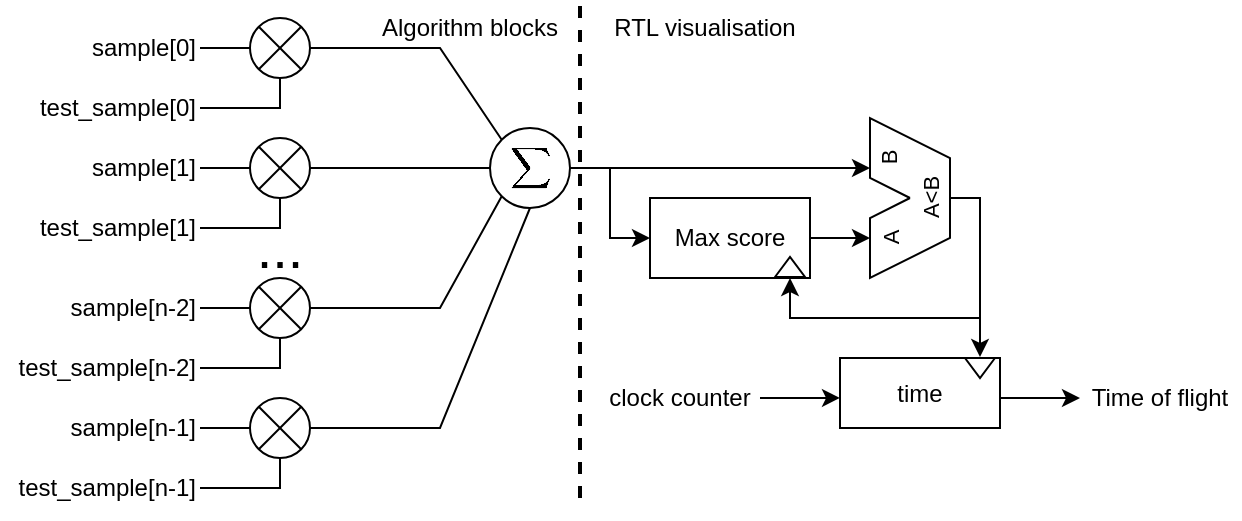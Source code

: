 <mxfile version="24.8.6" pages="3">
  <diagram name="Side-1" id="vok2m8yfV7hNzYpX95l9">
    <mxGraphModel dx="928" dy="468" grid="1" gridSize="5" guides="1" tooltips="1" connect="1" arrows="1" fold="1" page="1" pageScale="1" pageWidth="850" pageHeight="1100" math="1" shadow="0">
      <root>
        <mxCell id="0" />
        <mxCell id="1" parent="0" />
        <mxCell id="zNKdxAy1lFmLYcLbLPEg-5" value="" style="group" parent="1" vertex="1" connectable="0">
          <mxGeometry x="245" y="170" width="30" height="30" as="geometry" />
        </mxCell>
        <mxCell id="zNKdxAy1lFmLYcLbLPEg-1" value="" style="ellipse;whiteSpace=wrap;html=1;aspect=fixed;" parent="zNKdxAy1lFmLYcLbLPEg-5" vertex="1">
          <mxGeometry width="30" height="30" as="geometry" />
        </mxCell>
        <mxCell id="zNKdxAy1lFmLYcLbLPEg-2" value="" style="endArrow=none;html=1;rounded=0;exitX=0;exitY=1;exitDx=0;exitDy=0;entryX=1;entryY=0;entryDx=0;entryDy=0;" parent="zNKdxAy1lFmLYcLbLPEg-5" source="zNKdxAy1lFmLYcLbLPEg-1" target="zNKdxAy1lFmLYcLbLPEg-1" edge="1">
          <mxGeometry width="50" height="50" relative="1" as="geometry">
            <mxPoint x="120" y="82.5" as="sourcePoint" />
            <mxPoint x="157.5" y="45" as="targetPoint" />
          </mxGeometry>
        </mxCell>
        <mxCell id="zNKdxAy1lFmLYcLbLPEg-3" value="" style="endArrow=none;html=1;rounded=0;exitX=0;exitY=0;exitDx=0;exitDy=0;entryX=1;entryY=1;entryDx=0;entryDy=0;" parent="zNKdxAy1lFmLYcLbLPEg-5" source="zNKdxAy1lFmLYcLbLPEg-1" target="zNKdxAy1lFmLYcLbLPEg-1" edge="1">
          <mxGeometry width="50" height="50" relative="1" as="geometry">
            <mxPoint x="12.75" y="32.25" as="sourcePoint" />
            <mxPoint x="39.75" y="5.25" as="targetPoint" />
          </mxGeometry>
        </mxCell>
        <mxCell id="zNKdxAy1lFmLYcLbLPEg-14" value="test_sample[0]" style="text;html=1;align=right;verticalAlign=middle;whiteSpace=wrap;rounded=0;" parent="1" vertex="1">
          <mxGeometry x="140" y="200" width="80" height="30" as="geometry" />
        </mxCell>
        <mxCell id="zNKdxAy1lFmLYcLbLPEg-15" value="sample[0]" style="text;html=1;align=right;verticalAlign=middle;whiteSpace=wrap;rounded=0;" parent="1" vertex="1">
          <mxGeometry x="140" y="170" width="80" height="30" as="geometry" />
        </mxCell>
        <mxCell id="zNKdxAy1lFmLYcLbLPEg-16" value="" style="endArrow=none;html=1;rounded=0;exitX=1;exitY=0.5;exitDx=0;exitDy=0;entryX=0;entryY=0.5;entryDx=0;entryDy=0;" parent="1" source="zNKdxAy1lFmLYcLbLPEg-15" target="zNKdxAy1lFmLYcLbLPEg-1" edge="1">
          <mxGeometry width="50" height="50" relative="1" as="geometry">
            <mxPoint x="280" y="315" as="sourcePoint" />
            <mxPoint x="330" y="265" as="targetPoint" />
          </mxGeometry>
        </mxCell>
        <mxCell id="zNKdxAy1lFmLYcLbLPEg-17" value="" style="endArrow=none;html=1;rounded=0;exitX=1;exitY=0.5;exitDx=0;exitDy=0;entryX=0.5;entryY=1;entryDx=0;entryDy=0;" parent="1" source="zNKdxAy1lFmLYcLbLPEg-14" target="zNKdxAy1lFmLYcLbLPEg-1" edge="1">
          <mxGeometry width="50" height="50" relative="1" as="geometry">
            <mxPoint x="220" y="219.76" as="sourcePoint" />
            <mxPoint x="240" y="219.76" as="targetPoint" />
            <Array as="points">
              <mxPoint x="260" y="215" />
            </Array>
          </mxGeometry>
        </mxCell>
        <mxCell id="zNKdxAy1lFmLYcLbLPEg-18" value="" style="group" parent="1" vertex="1" connectable="0">
          <mxGeometry x="245" y="230" width="30" height="30" as="geometry" />
        </mxCell>
        <mxCell id="zNKdxAy1lFmLYcLbLPEg-19" value="" style="ellipse;whiteSpace=wrap;html=1;aspect=fixed;" parent="zNKdxAy1lFmLYcLbLPEg-18" vertex="1">
          <mxGeometry width="30" height="30" as="geometry" />
        </mxCell>
        <mxCell id="zNKdxAy1lFmLYcLbLPEg-20" value="" style="endArrow=none;html=1;rounded=0;exitX=0;exitY=1;exitDx=0;exitDy=0;entryX=1;entryY=0;entryDx=0;entryDy=0;" parent="zNKdxAy1lFmLYcLbLPEg-18" source="zNKdxAy1lFmLYcLbLPEg-19" target="zNKdxAy1lFmLYcLbLPEg-19" edge="1">
          <mxGeometry width="50" height="50" relative="1" as="geometry">
            <mxPoint x="120" y="82.5" as="sourcePoint" />
            <mxPoint x="157.5" y="45" as="targetPoint" />
          </mxGeometry>
        </mxCell>
        <mxCell id="zNKdxAy1lFmLYcLbLPEg-21" value="" style="endArrow=none;html=1;rounded=0;exitX=0;exitY=0;exitDx=0;exitDy=0;entryX=1;entryY=1;entryDx=0;entryDy=0;" parent="zNKdxAy1lFmLYcLbLPEg-18" source="zNKdxAy1lFmLYcLbLPEg-19" target="zNKdxAy1lFmLYcLbLPEg-19" edge="1">
          <mxGeometry width="50" height="50" relative="1" as="geometry">
            <mxPoint x="12.75" y="32.25" as="sourcePoint" />
            <mxPoint x="39.75" y="5.25" as="targetPoint" />
          </mxGeometry>
        </mxCell>
        <mxCell id="zNKdxAy1lFmLYcLbLPEg-22" value="test_sample[1]" style="text;html=1;align=right;verticalAlign=middle;whiteSpace=wrap;rounded=0;" parent="1" vertex="1">
          <mxGeometry x="140" y="260" width="80" height="30" as="geometry" />
        </mxCell>
        <mxCell id="zNKdxAy1lFmLYcLbLPEg-23" value="sample[1]" style="text;html=1;align=right;verticalAlign=middle;whiteSpace=wrap;rounded=0;" parent="1" vertex="1">
          <mxGeometry x="140" y="230" width="80" height="30" as="geometry" />
        </mxCell>
        <mxCell id="zNKdxAy1lFmLYcLbLPEg-24" value="" style="endArrow=none;html=1;rounded=0;exitX=1;exitY=0.5;exitDx=0;exitDy=0;entryX=0;entryY=0.5;entryDx=0;entryDy=0;" parent="1" source="zNKdxAy1lFmLYcLbLPEg-23" target="zNKdxAy1lFmLYcLbLPEg-19" edge="1">
          <mxGeometry width="50" height="50" relative="1" as="geometry">
            <mxPoint x="280" y="375" as="sourcePoint" />
            <mxPoint x="330" y="325" as="targetPoint" />
          </mxGeometry>
        </mxCell>
        <mxCell id="zNKdxAy1lFmLYcLbLPEg-25" value="" style="endArrow=none;html=1;rounded=0;exitX=1;exitY=0.5;exitDx=0;exitDy=0;entryX=0.5;entryY=1;entryDx=0;entryDy=0;" parent="1" source="zNKdxAy1lFmLYcLbLPEg-22" target="zNKdxAy1lFmLYcLbLPEg-19" edge="1">
          <mxGeometry width="50" height="50" relative="1" as="geometry">
            <mxPoint x="220" y="279.76" as="sourcePoint" />
            <mxPoint x="240" y="279.76" as="targetPoint" />
            <Array as="points">
              <mxPoint x="260" y="275" />
            </Array>
          </mxGeometry>
        </mxCell>
        <mxCell id="zNKdxAy1lFmLYcLbLPEg-26" value="" style="group" parent="1" vertex="1" connectable="0">
          <mxGeometry x="245" y="300" width="30" height="30" as="geometry" />
        </mxCell>
        <mxCell id="zNKdxAy1lFmLYcLbLPEg-27" value="" style="ellipse;whiteSpace=wrap;html=1;aspect=fixed;" parent="zNKdxAy1lFmLYcLbLPEg-26" vertex="1">
          <mxGeometry width="30" height="30" as="geometry" />
        </mxCell>
        <mxCell id="zNKdxAy1lFmLYcLbLPEg-28" value="" style="endArrow=none;html=1;rounded=0;exitX=0;exitY=1;exitDx=0;exitDy=0;entryX=1;entryY=0;entryDx=0;entryDy=0;" parent="zNKdxAy1lFmLYcLbLPEg-26" source="zNKdxAy1lFmLYcLbLPEg-27" target="zNKdxAy1lFmLYcLbLPEg-27" edge="1">
          <mxGeometry width="50" height="50" relative="1" as="geometry">
            <mxPoint x="120" y="82.5" as="sourcePoint" />
            <mxPoint x="157.5" y="45" as="targetPoint" />
          </mxGeometry>
        </mxCell>
        <mxCell id="zNKdxAy1lFmLYcLbLPEg-29" value="" style="endArrow=none;html=1;rounded=0;exitX=0;exitY=0;exitDx=0;exitDy=0;entryX=1;entryY=1;entryDx=0;entryDy=0;" parent="zNKdxAy1lFmLYcLbLPEg-26" source="zNKdxAy1lFmLYcLbLPEg-27" target="zNKdxAy1lFmLYcLbLPEg-27" edge="1">
          <mxGeometry width="50" height="50" relative="1" as="geometry">
            <mxPoint x="12.75" y="32.25" as="sourcePoint" />
            <mxPoint x="39.75" y="5.25" as="targetPoint" />
          </mxGeometry>
        </mxCell>
        <mxCell id="zNKdxAy1lFmLYcLbLPEg-30" value="test_sample[n-2]" style="text;html=1;align=right;verticalAlign=middle;whiteSpace=wrap;rounded=0;" parent="1" vertex="1">
          <mxGeometry x="120" y="330" width="100" height="30" as="geometry" />
        </mxCell>
        <mxCell id="zNKdxAy1lFmLYcLbLPEg-31" value="sample[n-2]" style="text;html=1;align=right;verticalAlign=middle;whiteSpace=wrap;rounded=0;" parent="1" vertex="1">
          <mxGeometry x="140" y="300" width="80" height="30" as="geometry" />
        </mxCell>
        <mxCell id="zNKdxAy1lFmLYcLbLPEg-32" value="" style="endArrow=none;html=1;rounded=0;exitX=1;exitY=0.5;exitDx=0;exitDy=0;entryX=0;entryY=0.5;entryDx=0;entryDy=0;" parent="1" source="zNKdxAy1lFmLYcLbLPEg-31" target="zNKdxAy1lFmLYcLbLPEg-27" edge="1">
          <mxGeometry width="50" height="50" relative="1" as="geometry">
            <mxPoint x="280" y="445" as="sourcePoint" />
            <mxPoint x="330" y="395" as="targetPoint" />
          </mxGeometry>
        </mxCell>
        <mxCell id="zNKdxAy1lFmLYcLbLPEg-33" value="" style="endArrow=none;html=1;rounded=0;exitX=1;exitY=0.5;exitDx=0;exitDy=0;entryX=0.5;entryY=1;entryDx=0;entryDy=0;" parent="1" source="zNKdxAy1lFmLYcLbLPEg-30" target="zNKdxAy1lFmLYcLbLPEg-27" edge="1">
          <mxGeometry width="50" height="50" relative="1" as="geometry">
            <mxPoint x="220" y="349.76" as="sourcePoint" />
            <mxPoint x="240" y="349.76" as="targetPoint" />
            <Array as="points">
              <mxPoint x="260" y="345" />
            </Array>
          </mxGeometry>
        </mxCell>
        <mxCell id="zNKdxAy1lFmLYcLbLPEg-34" value="" style="group" parent="1" vertex="1" connectable="0">
          <mxGeometry x="245" y="360" width="30" height="30" as="geometry" />
        </mxCell>
        <mxCell id="zNKdxAy1lFmLYcLbLPEg-35" value="" style="ellipse;whiteSpace=wrap;html=1;aspect=fixed;" parent="zNKdxAy1lFmLYcLbLPEg-34" vertex="1">
          <mxGeometry width="30" height="30" as="geometry" />
        </mxCell>
        <mxCell id="zNKdxAy1lFmLYcLbLPEg-36" value="" style="endArrow=none;html=1;rounded=0;exitX=0;exitY=1;exitDx=0;exitDy=0;entryX=1;entryY=0;entryDx=0;entryDy=0;" parent="zNKdxAy1lFmLYcLbLPEg-34" source="zNKdxAy1lFmLYcLbLPEg-35" target="zNKdxAy1lFmLYcLbLPEg-35" edge="1">
          <mxGeometry width="50" height="50" relative="1" as="geometry">
            <mxPoint x="120" y="82.5" as="sourcePoint" />
            <mxPoint x="157.5" y="45" as="targetPoint" />
          </mxGeometry>
        </mxCell>
        <mxCell id="zNKdxAy1lFmLYcLbLPEg-37" value="" style="endArrow=none;html=1;rounded=0;exitX=0;exitY=0;exitDx=0;exitDy=0;entryX=1;entryY=1;entryDx=0;entryDy=0;" parent="zNKdxAy1lFmLYcLbLPEg-34" source="zNKdxAy1lFmLYcLbLPEg-35" target="zNKdxAy1lFmLYcLbLPEg-35" edge="1">
          <mxGeometry width="50" height="50" relative="1" as="geometry">
            <mxPoint x="12.75" y="32.25" as="sourcePoint" />
            <mxPoint x="39.75" y="5.25" as="targetPoint" />
          </mxGeometry>
        </mxCell>
        <mxCell id="zNKdxAy1lFmLYcLbLPEg-38" value="test_sample[n-1]" style="text;html=1;align=right;verticalAlign=middle;whiteSpace=wrap;rounded=0;" parent="1" vertex="1">
          <mxGeometry x="120" y="390" width="100" height="30" as="geometry" />
        </mxCell>
        <mxCell id="zNKdxAy1lFmLYcLbLPEg-39" value="sample[n-1]" style="text;html=1;align=right;verticalAlign=middle;whiteSpace=wrap;rounded=0;" parent="1" vertex="1">
          <mxGeometry x="140" y="360" width="80" height="30" as="geometry" />
        </mxCell>
        <mxCell id="zNKdxAy1lFmLYcLbLPEg-40" value="" style="endArrow=none;html=1;rounded=0;exitX=1;exitY=0.5;exitDx=0;exitDy=0;entryX=0;entryY=0.5;entryDx=0;entryDy=0;" parent="1" source="zNKdxAy1lFmLYcLbLPEg-39" target="zNKdxAy1lFmLYcLbLPEg-35" edge="1">
          <mxGeometry width="50" height="50" relative="1" as="geometry">
            <mxPoint x="280" y="505" as="sourcePoint" />
            <mxPoint x="330" y="455" as="targetPoint" />
          </mxGeometry>
        </mxCell>
        <mxCell id="zNKdxAy1lFmLYcLbLPEg-41" value="" style="endArrow=none;html=1;rounded=0;exitX=1;exitY=0.5;exitDx=0;exitDy=0;entryX=0.5;entryY=1;entryDx=0;entryDy=0;" parent="1" source="zNKdxAy1lFmLYcLbLPEg-38" target="zNKdxAy1lFmLYcLbLPEg-35" edge="1">
          <mxGeometry width="50" height="50" relative="1" as="geometry">
            <mxPoint x="220" y="409.76" as="sourcePoint" />
            <mxPoint x="240" y="409.76" as="targetPoint" />
            <Array as="points">
              <mxPoint x="260" y="405" />
            </Array>
          </mxGeometry>
        </mxCell>
        <mxCell id="zNKdxAy1lFmLYcLbLPEg-42" value="&lt;font style=&quot;font-size: 28px;&quot;&gt;...&lt;/font&gt;" style="text;html=1;align=center;verticalAlign=middle;whiteSpace=wrap;rounded=0;" parent="1" vertex="1">
          <mxGeometry x="240" y="270" width="40" height="30" as="geometry" />
        </mxCell>
        <mxCell id="zNKdxAy1lFmLYcLbLPEg-43" value="&lt;div&gt;$$\sum$$&lt;/div&gt;" style="ellipse;whiteSpace=wrap;html=1;aspect=fixed;" parent="1" vertex="1">
          <mxGeometry x="365" y="225" width="40" height="40" as="geometry" />
        </mxCell>
        <mxCell id="zNKdxAy1lFmLYcLbLPEg-44" value="" style="endArrow=none;html=1;rounded=0;exitX=1;exitY=0.5;exitDx=0;exitDy=0;entryX=0;entryY=0;entryDx=0;entryDy=0;" parent="1" source="zNKdxAy1lFmLYcLbLPEg-1" target="zNKdxAy1lFmLYcLbLPEg-43" edge="1">
          <mxGeometry width="50" height="50" relative="1" as="geometry">
            <mxPoint x="300" y="135" as="sourcePoint" />
            <mxPoint x="340" y="125" as="targetPoint" />
            <Array as="points">
              <mxPoint x="340" y="185" />
            </Array>
          </mxGeometry>
        </mxCell>
        <mxCell id="zNKdxAy1lFmLYcLbLPEg-45" value="" style="endArrow=none;html=1;rounded=0;exitX=1;exitY=0.5;exitDx=0;exitDy=0;entryX=0;entryY=0.5;entryDx=0;entryDy=0;" parent="1" source="zNKdxAy1lFmLYcLbLPEg-19" target="zNKdxAy1lFmLYcLbLPEg-43" edge="1">
          <mxGeometry width="50" height="50" relative="1" as="geometry">
            <mxPoint x="290" y="150" as="sourcePoint" />
            <mxPoint x="430" y="290" as="targetPoint" />
            <Array as="points">
              <mxPoint x="340" y="245" />
            </Array>
          </mxGeometry>
        </mxCell>
        <mxCell id="zNKdxAy1lFmLYcLbLPEg-46" value="" style="endArrow=none;html=1;rounded=0;exitX=1;exitY=0.5;exitDx=0;exitDy=0;entryX=0;entryY=1;entryDx=0;entryDy=0;" parent="1" source="zNKdxAy1lFmLYcLbLPEg-27" target="zNKdxAy1lFmLYcLbLPEg-43" edge="1">
          <mxGeometry width="50" height="50" relative="1" as="geometry">
            <mxPoint x="290" y="230" as="sourcePoint" />
            <mxPoint x="416" y="296" as="targetPoint" />
            <Array as="points">
              <mxPoint x="340" y="315" />
            </Array>
          </mxGeometry>
        </mxCell>
        <mxCell id="zNKdxAy1lFmLYcLbLPEg-47" value="" style="endArrow=none;html=1;rounded=0;exitX=1;exitY=0.5;exitDx=0;exitDy=0;entryX=0.5;entryY=1;entryDx=0;entryDy=0;" parent="1" source="zNKdxAy1lFmLYcLbLPEg-35" target="zNKdxAy1lFmLYcLbLPEg-43" edge="1">
          <mxGeometry width="50" height="50" relative="1" as="geometry">
            <mxPoint x="290" y="350" as="sourcePoint" />
            <mxPoint x="416" y="324" as="targetPoint" />
            <Array as="points">
              <mxPoint x="340" y="375" />
            </Array>
          </mxGeometry>
        </mxCell>
        <mxCell id="zNKdxAy1lFmLYcLbLPEg-55" style="edgeStyle=orthogonalEdgeStyle;rounded=0;orthogonalLoop=1;jettySize=auto;html=1;exitX=1;exitY=0.5;exitDx=0;exitDy=0;" parent="1" source="zNKdxAy1lFmLYcLbLPEg-43" edge="1">
          <mxGeometry relative="1" as="geometry">
            <mxPoint x="520" y="280" as="sourcePoint" />
            <mxPoint x="555" y="245" as="targetPoint" />
          </mxGeometry>
        </mxCell>
        <mxCell id="zNKdxAy1lFmLYcLbLPEg-51" value="&lt;div&gt;clock counter&lt;br&gt;&lt;/div&gt;" style="text;html=1;align=center;verticalAlign=middle;whiteSpace=wrap;rounded=0;" parent="1" vertex="1">
          <mxGeometry x="420" y="345" width="80" height="30" as="geometry" />
        </mxCell>
        <mxCell id="zNKdxAy1lFmLYcLbLPEg-54" value="time" style="rounded=0;whiteSpace=wrap;html=1;" parent="1" vertex="1">
          <mxGeometry x="540" y="340" width="80" height="35" as="geometry" />
        </mxCell>
        <mxCell id="zNKdxAy1lFmLYcLbLPEg-58" value="" style="endArrow=classic;html=1;rounded=0;exitX=1;exitY=0.5;exitDx=0;exitDy=0;entryX=0;entryY=0.571;entryDx=0;entryDy=0;entryPerimeter=0;endFill=1;" parent="1" source="zNKdxAy1lFmLYcLbLPEg-51" target="zNKdxAy1lFmLYcLbLPEg-54" edge="1">
          <mxGeometry width="50" height="50" relative="1" as="geometry">
            <mxPoint x="355" y="400" as="sourcePoint" />
            <mxPoint x="445" y="400" as="targetPoint" />
            <Array as="points" />
          </mxGeometry>
        </mxCell>
        <mxCell id="-Wjc0SM36Tfltupxc04A-17" value="" style="group" parent="1" vertex="1" connectable="0">
          <mxGeometry x="555" y="220" width="40" height="80" as="geometry" />
        </mxCell>
        <mxCell id="-Wjc0SM36Tfltupxc04A-15" value="" style="endArrow=none;html=1;rounded=0;" parent="-Wjc0SM36Tfltupxc04A-17" edge="1">
          <mxGeometry width="50" height="50" relative="1" as="geometry">
            <mxPoint x="40" y="40" as="sourcePoint" />
            <mxPoint x="20" y="40" as="targetPoint" />
            <Array as="points">
              <mxPoint x="40" y="20" />
              <mxPoint />
              <mxPoint y="30" />
            </Array>
          </mxGeometry>
        </mxCell>
        <mxCell id="-Wjc0SM36Tfltupxc04A-21" value="A&amp;lt;B" style="edgeLabel;html=1;align=center;verticalAlign=middle;resizable=0;points=[];rotation=-90;" parent="-Wjc0SM36Tfltupxc04A-15" vertex="1" connectable="0">
          <mxGeometry x="-0.846" y="2" relative="1" as="geometry">
            <mxPoint x="-8" y="9" as="offset" />
          </mxGeometry>
        </mxCell>
        <mxCell id="-Wjc0SM36Tfltupxc04A-16" value="" style="endArrow=none;html=1;rounded=0;" parent="-Wjc0SM36Tfltupxc04A-17" edge="1">
          <mxGeometry width="50" height="50" relative="1" as="geometry">
            <mxPoint x="40" y="40" as="sourcePoint" />
            <mxPoint x="20" y="40" as="targetPoint" />
            <Array as="points">
              <mxPoint x="40" y="60" />
              <mxPoint y="80" />
              <mxPoint y="50" />
            </Array>
          </mxGeometry>
        </mxCell>
        <mxCell id="-Wjc0SM36Tfltupxc04A-29" value="A" style="edgeLabel;html=1;align=center;verticalAlign=middle;resizable=0;points=[];rotation=-90;" parent="-Wjc0SM36Tfltupxc04A-17" vertex="1" connectable="0">
          <mxGeometry x="10" y="60.002" as="geometry" />
        </mxCell>
        <mxCell id="-Wjc0SM36Tfltupxc04A-30" value="B" style="edgeLabel;html=1;align=center;verticalAlign=middle;resizable=0;points=[];rotation=-90;" parent="-Wjc0SM36Tfltupxc04A-17" vertex="1" connectable="0">
          <mxGeometry x="10" y="20.002" as="geometry">
            <mxPoint x="-6.123e-17" y="-1" as="offset" />
          </mxGeometry>
        </mxCell>
        <mxCell id="-Wjc0SM36Tfltupxc04A-18" value="" style="group" parent="1" vertex="1" connectable="0">
          <mxGeometry x="435" y="260" width="80" height="40.5" as="geometry" />
        </mxCell>
        <mxCell id="-Wjc0SM36Tfltupxc04A-19" style="edgeStyle=orthogonalEdgeStyle;rounded=0;orthogonalLoop=1;jettySize=auto;html=1;" parent="-Wjc0SM36Tfltupxc04A-18" source="-Wjc0SM36Tfltupxc04A-2" edge="1">
          <mxGeometry relative="1" as="geometry">
            <mxPoint x="120" y="20" as="targetPoint" />
          </mxGeometry>
        </mxCell>
        <mxCell id="-Wjc0SM36Tfltupxc04A-27" value="" style="group" parent="-Wjc0SM36Tfltupxc04A-18" vertex="1" connectable="0">
          <mxGeometry x="10" width="80" height="40.5" as="geometry" />
        </mxCell>
        <mxCell id="-Wjc0SM36Tfltupxc04A-2" value="&lt;div&gt;Max score&lt;/div&gt;" style="rounded=0;whiteSpace=wrap;html=1;" parent="-Wjc0SM36Tfltupxc04A-27" vertex="1">
          <mxGeometry width="80" height="40" as="geometry" />
        </mxCell>
        <mxCell id="-Wjc0SM36Tfltupxc04A-3" value="" style="triangle;whiteSpace=wrap;html=1;rotation=-90;" parent="-Wjc0SM36Tfltupxc04A-27" vertex="1">
          <mxGeometry x="65" y="27" width="10" height="15" as="geometry" />
        </mxCell>
        <mxCell id="-Wjc0SM36Tfltupxc04A-23" value="" style="endArrow=classic;html=1;rounded=0;" parent="1" edge="1">
          <mxGeometry width="50" height="50" relative="1" as="geometry">
            <mxPoint x="595" y="260" as="sourcePoint" />
            <mxPoint x="515" y="300" as="targetPoint" />
            <Array as="points">
              <mxPoint x="610" y="260" />
              <mxPoint x="610" y="320" />
              <mxPoint x="515" y="320" />
            </Array>
          </mxGeometry>
        </mxCell>
        <mxCell id="-Wjc0SM36Tfltupxc04A-24" value="" style="triangle;whiteSpace=wrap;html=1;rotation=90;" parent="1" vertex="1">
          <mxGeometry x="605" y="337.5" width="10" height="15" as="geometry" />
        </mxCell>
        <mxCell id="-Wjc0SM36Tfltupxc04A-25" value="" style="endArrow=classic;html=1;rounded=0;entryX=0;entryY=0.5;entryDx=0;entryDy=0;" parent="1" edge="1">
          <mxGeometry width="50" height="50" relative="1" as="geometry">
            <mxPoint x="610" y="320" as="sourcePoint" />
            <mxPoint x="610" y="339.5" as="targetPoint" />
          </mxGeometry>
        </mxCell>
        <mxCell id="-Wjc0SM36Tfltupxc04A-28" style="edgeStyle=orthogonalEdgeStyle;rounded=0;orthogonalLoop=1;jettySize=auto;html=1;exitX=1;exitY=0.5;exitDx=0;exitDy=0;entryX=0;entryY=0.5;entryDx=0;entryDy=0;" parent="1" source="zNKdxAy1lFmLYcLbLPEg-43" target="-Wjc0SM36Tfltupxc04A-2" edge="1">
          <mxGeometry relative="1" as="geometry">
            <mxPoint x="420" y="290" as="sourcePoint" />
            <mxPoint x="590" y="290" as="targetPoint" />
            <Array as="points">
              <mxPoint x="425" y="245" />
              <mxPoint x="425" y="280" />
            </Array>
          </mxGeometry>
        </mxCell>
        <mxCell id="-Wjc0SM36Tfltupxc04A-36" value="" style="endArrow=classic;html=1;rounded=0;exitX=1;exitY=0.5;exitDx=0;exitDy=0;entryX=0;entryY=0.571;entryDx=0;entryDy=0;entryPerimeter=0;endFill=1;" parent="1" edge="1">
          <mxGeometry width="50" height="50" relative="1" as="geometry">
            <mxPoint x="620" y="360" as="sourcePoint" />
            <mxPoint x="660" y="360" as="targetPoint" />
            <Array as="points" />
          </mxGeometry>
        </mxCell>
        <mxCell id="-Wjc0SM36Tfltupxc04A-37" value="&lt;div&gt;Time of flight&lt;/div&gt;" style="text;html=1;align=center;verticalAlign=middle;whiteSpace=wrap;rounded=0;" parent="1" vertex="1">
          <mxGeometry x="660" y="345" width="80" height="30" as="geometry" />
        </mxCell>
        <mxCell id="-Wjc0SM36Tfltupxc04A-38" value="" style="endArrow=none;dashed=1;html=1;strokeWidth=2;rounded=0;" parent="1" edge="1">
          <mxGeometry width="50" height="50" relative="1" as="geometry">
            <mxPoint x="410" y="410" as="sourcePoint" />
            <mxPoint x="410" y="162.75" as="targetPoint" />
          </mxGeometry>
        </mxCell>
        <mxCell id="-Wjc0SM36Tfltupxc04A-40" value="Algorithm blocks" style="text;html=1;align=center;verticalAlign=middle;whiteSpace=wrap;rounded=0;" parent="1" vertex="1">
          <mxGeometry x="300" y="165" width="110" height="20" as="geometry" />
        </mxCell>
        <mxCell id="-Wjc0SM36Tfltupxc04A-41" value="RTL visualisation" style="text;html=1;align=center;verticalAlign=middle;whiteSpace=wrap;rounded=0;" parent="1" vertex="1">
          <mxGeometry x="410" y="165" width="125" height="20" as="geometry" />
        </mxCell>
      </root>
    </mxGraphModel>
  </diagram>
  <diagram id="jdox2GR55mnxJ5PIx-Su" name="Pipelined design">
    <mxGraphModel dx="2300" dy="1705" grid="1" gridSize="10" guides="1" tooltips="1" connect="1" arrows="1" fold="1" page="1" pageScale="1" pageWidth="850" pageHeight="1100" math="1" shadow="0">
      <root>
        <mxCell id="0" />
        <mxCell id="1" parent="0" />
        <mxCell id="_iEBUqRrX1W3b-WpYiwe-1" value="" style="rounded=0;whiteSpace=wrap;html=1;" vertex="1" parent="1">
          <mxGeometry x="270" y="240" width="120" height="160" as="geometry" />
        </mxCell>
        <mxCell id="h9dt8hvXYy7aINe4QFlK-25" style="edgeStyle=orthogonalEdgeStyle;rounded=0;orthogonalLoop=1;jettySize=auto;html=1;entryX=0;entryY=0.75;entryDx=0;entryDy=0;strokeWidth=4;" edge="1" parent="1" target="uaLWQ74-B3uxG1oOBKzD-45">
          <mxGeometry relative="1" as="geometry">
            <mxPoint x="289.97" y="460" as="sourcePoint" />
            <mxPoint x="190" y="330" as="targetPoint" />
            <Array as="points">
              <mxPoint x="140" y="460" />
              <mxPoint x="140" y="390" />
            </Array>
          </mxGeometry>
        </mxCell>
        <mxCell id="h9dt8hvXYy7aINe4QFlK-1" value="&lt;div&gt;&lt;br&gt;&lt;/div&gt;&lt;div&gt;&lt;br&gt;&lt;/div&gt;&lt;div&gt;&lt;br&gt;&lt;/div&gt;" style="rounded=0;whiteSpace=wrap;html=1;" vertex="1" parent="1">
          <mxGeometry x="232" y="430" width="80" height="60" as="geometry" />
        </mxCell>
        <mxCell id="h9dt8hvXYy7aINe4QFlK-2" value="$$\text{Buffer}[0]$$" style="text;html=1;align=center;verticalAlign=middle;whiteSpace=wrap;rounded=0;" vertex="1" parent="1">
          <mxGeometry x="300" y="240" width="60" height="30" as="geometry" />
        </mxCell>
        <mxCell id="h9dt8hvXYy7aINe4QFlK-5" value="$$\text{Buffer}[1]$$" style="text;html=1;align=center;verticalAlign=middle;whiteSpace=wrap;rounded=0;" vertex="1" parent="1">
          <mxGeometry x="300" y="270" width="60" height="30" as="geometry" />
        </mxCell>
        <mxCell id="h9dt8hvXYy7aINe4QFlK-6" value="$$\dots$$" style="text;html=1;align=center;verticalAlign=middle;whiteSpace=wrap;rounded=0;" vertex="1" parent="1">
          <mxGeometry x="300" y="310" width="60" height="25" as="geometry" />
        </mxCell>
        <mxCell id="h9dt8hvXYy7aINe4QFlK-8" value="$$\text{Buffer}[i-1]$$" style="text;html=1;align=center;verticalAlign=middle;whiteSpace=wrap;rounded=0;" vertex="1" parent="1">
          <mxGeometry x="300" y="340" width="60" height="30" as="geometry" />
        </mxCell>
        <mxCell id="h9dt8hvXYy7aINe4QFlK-9" value="$$\text{Buffer}[i]$$" style="text;html=1;align=center;verticalAlign=middle;whiteSpace=wrap;rounded=0;" vertex="1" parent="1">
          <mxGeometry x="300" y="370" width="60" height="30" as="geometry" />
        </mxCell>
        <mxCell id="h9dt8hvXYy7aINe4QFlK-11" value="" style="endArrow=none;dashed=1;html=1;strokeWidth=1;rounded=0;" edge="1" parent="1">
          <mxGeometry width="50" height="50" relative="1" as="geometry">
            <mxPoint x="270" y="270" as="sourcePoint" />
            <mxPoint x="390" y="270" as="targetPoint" />
          </mxGeometry>
        </mxCell>
        <mxCell id="h9dt8hvXYy7aINe4QFlK-13" value="" style="endArrow=none;dashed=1;html=1;strokeWidth=1;rounded=0;entryX=1;entryY=0.375;entryDx=0;entryDy=0;entryPerimeter=0;" edge="1" parent="1" target="_iEBUqRrX1W3b-WpYiwe-1">
          <mxGeometry width="50" height="50" relative="1" as="geometry">
            <mxPoint x="270" y="300" as="sourcePoint" />
            <mxPoint x="400" y="300" as="targetPoint" />
          </mxGeometry>
        </mxCell>
        <mxCell id="h9dt8hvXYy7aINe4QFlK-14" value="" style="endArrow=none;dashed=1;html=1;strokeWidth=1;rounded=0;entryX=1;entryY=0.375;entryDx=0;entryDy=0;entryPerimeter=0;" edge="1" parent="1">
          <mxGeometry width="50" height="50" relative="1" as="geometry">
            <mxPoint x="270" y="369.6" as="sourcePoint" />
            <mxPoint x="390" y="369.6" as="targetPoint" />
          </mxGeometry>
        </mxCell>
        <mxCell id="h9dt8hvXYy7aINe4QFlK-15" value="" style="endArrow=none;dashed=1;html=1;strokeWidth=1;rounded=0;entryX=1;entryY=0.375;entryDx=0;entryDy=0;entryPerimeter=0;" edge="1" parent="1">
          <mxGeometry width="50" height="50" relative="1" as="geometry">
            <mxPoint x="270" y="339.6" as="sourcePoint" />
            <mxPoint x="390" y="339.6" as="targetPoint" />
          </mxGeometry>
        </mxCell>
        <mxCell id="h9dt8hvXYy7aINe4QFlK-18" value="" style="endArrow=classic;html=1;rounded=0;strokeWidth=3;exitX=1;exitY=0.5;exitDx=0;exitDy=0;" edge="1" parent="1" source="_iEBUqRrX1W3b-WpYiwe-1">
          <mxGeometry width="50" height="50" relative="1" as="geometry">
            <mxPoint x="320" y="320" as="sourcePoint" />
            <mxPoint x="640" y="320" as="targetPoint" />
          </mxGeometry>
        </mxCell>
        <mxCell id="h9dt8hvXYy7aINe4QFlK-19" value="" style="endArrow=classic;html=1;rounded=0;entryX=1;entryY=0.5;entryDx=0;entryDy=0;strokeWidth=3;" edge="1" parent="1" target="h9dt8hvXYy7aINe4QFlK-1">
          <mxGeometry width="50" height="50" relative="1" as="geometry">
            <mxPoint x="430" y="320" as="sourcePoint" />
            <mxPoint x="560" y="384.76" as="targetPoint" />
            <Array as="points">
              <mxPoint x="430" y="460" />
            </Array>
          </mxGeometry>
        </mxCell>
        <mxCell id="h9dt8hvXYy7aINe4QFlK-21" value="" style="endArrow=classic;html=1;rounded=0;strokeWidth=2;entryX=0;entryY=0.25;entryDx=0;entryDy=0;exitX=1;exitY=0.5;exitDx=0;exitDy=0;" edge="1" parent="1" source="uaLWQ74-B3uxG1oOBKzD-51" target="uaLWQ74-B3uxG1oOBKzD-45">
          <mxGeometry width="50" height="50" relative="1" as="geometry">
            <mxPoint x="120" y="350" as="sourcePoint" />
            <mxPoint x="140" y="370" as="targetPoint" />
            <Array as="points">
              <mxPoint x="140" y="350" />
            </Array>
          </mxGeometry>
        </mxCell>
        <mxCell id="h9dt8hvXYy7aINe4QFlK-24" value="&lt;b&gt;$$\ll$$&lt;/b&gt;" style="text;html=1;align=center;verticalAlign=middle;whiteSpace=wrap;rounded=0;" vertex="1" parent="1">
          <mxGeometry x="242" y="450" width="60" height="30" as="geometry" />
        </mxCell>
        <mxCell id="h9dt8hvXYy7aINe4QFlK-33" style="edgeStyle=orthogonalEdgeStyle;rounded=0;orthogonalLoop=1;jettySize=auto;html=1;entryX=0;entryY=0.563;entryDx=0;entryDy=0;entryPerimeter=0;strokeWidth=4;" edge="1" parent="1">
          <mxGeometry relative="1" as="geometry">
            <mxPoint x="230" y="370" as="sourcePoint" />
            <mxPoint x="270" y="370.08" as="targetPoint" />
          </mxGeometry>
        </mxCell>
        <mxCell id="SZYNa1HyEZIwpOAcqFo0-31" value="" style="group" vertex="1" connectable="0" parent="1">
          <mxGeometry x="460" y="380" width="120" height="160" as="geometry" />
        </mxCell>
        <mxCell id="SZYNa1HyEZIwpOAcqFo0-21" value="" style="rounded=0;whiteSpace=wrap;html=1;" vertex="1" parent="SZYNa1HyEZIwpOAcqFo0-31">
          <mxGeometry width="120" height="160" as="geometry" />
        </mxCell>
        <mxCell id="SZYNa1HyEZIwpOAcqFo0-22" value="$$\text{Sample}[0]$$" style="text;html=1;align=center;verticalAlign=middle;whiteSpace=wrap;rounded=0;" vertex="1" parent="SZYNa1HyEZIwpOAcqFo0-31">
          <mxGeometry x="30" width="60" height="30" as="geometry" />
        </mxCell>
        <mxCell id="SZYNa1HyEZIwpOAcqFo0-23" value="$$\text{Sample}[1]$$" style="text;html=1;align=center;verticalAlign=middle;whiteSpace=wrap;rounded=0;" vertex="1" parent="SZYNa1HyEZIwpOAcqFo0-31">
          <mxGeometry x="30" y="30" width="60" height="30" as="geometry" />
        </mxCell>
        <mxCell id="SZYNa1HyEZIwpOAcqFo0-24" value="$$\dots$$" style="text;html=1;align=center;verticalAlign=middle;whiteSpace=wrap;rounded=0;" vertex="1" parent="SZYNa1HyEZIwpOAcqFo0-31">
          <mxGeometry x="30" y="65" width="60" height="30" as="geometry" />
        </mxCell>
        <mxCell id="SZYNa1HyEZIwpOAcqFo0-25" value="$$\text{Sample}[i-1]$$" style="text;html=1;align=center;verticalAlign=middle;whiteSpace=wrap;rounded=0;" vertex="1" parent="SZYNa1HyEZIwpOAcqFo0-31">
          <mxGeometry x="30" y="100" width="60" height="30" as="geometry" />
        </mxCell>
        <mxCell id="SZYNa1HyEZIwpOAcqFo0-26" value="$$\text{Sample}[i]$$" style="text;html=1;align=center;verticalAlign=middle;whiteSpace=wrap;rounded=0;" vertex="1" parent="SZYNa1HyEZIwpOAcqFo0-31">
          <mxGeometry x="30" y="130" width="60" height="30" as="geometry" />
        </mxCell>
        <mxCell id="SZYNa1HyEZIwpOAcqFo0-27" value="" style="endArrow=none;dashed=1;html=1;strokeWidth=1;rounded=0;" edge="1" parent="SZYNa1HyEZIwpOAcqFo0-31">
          <mxGeometry width="50" height="50" relative="1" as="geometry">
            <mxPoint y="30" as="sourcePoint" />
            <mxPoint x="120" y="30" as="targetPoint" />
          </mxGeometry>
        </mxCell>
        <mxCell id="SZYNa1HyEZIwpOAcqFo0-28" value="" style="endArrow=none;dashed=1;html=1;strokeWidth=1;rounded=0;entryX=1;entryY=0.375;entryDx=0;entryDy=0;entryPerimeter=0;" edge="1" parent="SZYNa1HyEZIwpOAcqFo0-31" target="SZYNa1HyEZIwpOAcqFo0-21">
          <mxGeometry width="50" height="50" relative="1" as="geometry">
            <mxPoint y="60" as="sourcePoint" />
            <mxPoint x="130" y="60" as="targetPoint" />
          </mxGeometry>
        </mxCell>
        <mxCell id="SZYNa1HyEZIwpOAcqFo0-29" value="" style="endArrow=none;dashed=1;html=1;strokeWidth=1;rounded=0;entryX=1;entryY=0.375;entryDx=0;entryDy=0;entryPerimeter=0;" edge="1" parent="SZYNa1HyEZIwpOAcqFo0-31">
          <mxGeometry width="50" height="50" relative="1" as="geometry">
            <mxPoint y="129.6" as="sourcePoint" />
            <mxPoint x="120" y="129.6" as="targetPoint" />
          </mxGeometry>
        </mxCell>
        <mxCell id="SZYNa1HyEZIwpOAcqFo0-30" value="" style="endArrow=none;dashed=1;html=1;strokeWidth=1;rounded=0;entryX=1;entryY=0.375;entryDx=0;entryDy=0;entryPerimeter=0;" edge="1" parent="SZYNa1HyEZIwpOAcqFo0-31">
          <mxGeometry width="50" height="50" relative="1" as="geometry">
            <mxPoint y="99.6" as="sourcePoint" />
            <mxPoint x="120" y="99.6" as="targetPoint" />
          </mxGeometry>
        </mxCell>
        <mxCell id="SZYNa1HyEZIwpOAcqFo0-32" value="" style="endArrow=classic;html=1;rounded=0;exitX=1;exitY=0.5;exitDx=0;exitDy=0;strokeWidth=3;" edge="1" parent="1" source="SZYNa1HyEZIwpOAcqFo0-21">
          <mxGeometry width="50" height="50" relative="1" as="geometry">
            <mxPoint x="520" y="440" as="sourcePoint" />
            <mxPoint x="640" y="360" as="targetPoint" />
            <Array as="points">
              <mxPoint x="600" y="460" />
              <mxPoint x="600" y="360" />
            </Array>
          </mxGeometry>
        </mxCell>
        <mxCell id="SZYNa1HyEZIwpOAcqFo0-37" value="" style="group" vertex="1" connectable="0" parent="1">
          <mxGeometry x="710" y="300" width="57.5" height="80" as="geometry" />
        </mxCell>
        <mxCell id="SZYNa1HyEZIwpOAcqFo0-39" value="" style="rounded=0;whiteSpace=wrap;html=1;" vertex="1" parent="SZYNa1HyEZIwpOAcqFo0-37">
          <mxGeometry width="50" height="80" as="geometry" />
        </mxCell>
        <mxCell id="SZYNa1HyEZIwpOAcqFo0-40" value="" style="endArrow=none;html=1;rounded=0;entryX=0.7;entryY=0.998;entryDx=0;entryDy=0;entryPerimeter=0;" edge="1" parent="SZYNa1HyEZIwpOAcqFo0-37" target="SZYNa1HyEZIwpOAcqFo0-39">
          <mxGeometry width="50" height="50" relative="1" as="geometry">
            <mxPoint x="25" y="80" as="sourcePoint" />
            <mxPoint x="41.0" y="79.68" as="targetPoint" />
            <Array as="points">
              <mxPoint x="30" y="70" />
            </Array>
          </mxGeometry>
        </mxCell>
        <mxCell id="uaLWQ74-B3uxG1oOBKzD-60" value="$$\text{mult}$$" style="text;html=1;align=center;verticalAlign=middle;whiteSpace=wrap;rounded=0;" vertex="1" parent="SZYNa1HyEZIwpOAcqFo0-37">
          <mxGeometry y="15" width="50" height="30" as="geometry" />
        </mxCell>
        <mxCell id="uaLWQ74-B3uxG1oOBKzD-61" value="$$\text{result}$$" style="text;html=1;align=center;verticalAlign=middle;whiteSpace=wrap;rounded=0;" vertex="1" parent="SZYNa1HyEZIwpOAcqFo0-37">
          <mxGeometry y="30" width="50" height="30" as="geometry" />
        </mxCell>
        <mxCell id="SZYNa1HyEZIwpOAcqFo0-42" value="" style="endArrow=classic;html=1;rounded=0;entryX=0;entryY=0.5;entryDx=0;entryDy=0;strokeWidth=3;" edge="1" parent="1" target="SZYNa1HyEZIwpOAcqFo0-39">
          <mxGeometry width="50" height="50" relative="1" as="geometry">
            <mxPoint x="680" y="340" as="sourcePoint" />
            <mxPoint x="710" y="340" as="targetPoint" />
            <Array as="points">
              <mxPoint x="700" y="340" />
            </Array>
          </mxGeometry>
        </mxCell>
        <mxCell id="SZYNa1HyEZIwpOAcqFo0-43" value="&lt;font data-font-src=&quot;https://fonts.cdnfonts.com/css/latin-modern-roman&quot; face=&quot;lm roman&quot;&gt;Incoming sample accumulator&lt;/font&gt;" style="text;html=1;align=center;verticalAlign=middle;whiteSpace=wrap;rounded=0;" vertex="1" parent="1">
          <mxGeometry x="265" y="210" width="130" height="30" as="geometry" />
        </mxCell>
        <mxCell id="SZYNa1HyEZIwpOAcqFo0-45" value="&lt;div&gt;&lt;font data-font-src=&quot;https://fonts.cdnfonts.com/css/latin-modern-roman&quot; face=&quot;lm roman&quot;&gt;Shift sample&lt;/font&gt;&lt;/div&gt;&lt;div&gt;&lt;font data-font-src=&quot;https://fonts.cdnfonts.com/css/latin-modern-roman&quot; face=&quot;lm roman&quot;&gt;operation&lt;/font&gt;&lt;/div&gt;" style="text;html=1;align=center;verticalAlign=middle;whiteSpace=wrap;rounded=0;" vertex="1" parent="1">
          <mxGeometry x="213" y="490" width="118" height="30" as="geometry" />
        </mxCell>
        <mxCell id="SZYNa1HyEZIwpOAcqFo0-65" style="edgeStyle=orthogonalEdgeStyle;rounded=0;orthogonalLoop=1;jettySize=auto;html=1;strokeWidth=2;" edge="1" parent="1" source="SZYNa1HyEZIwpOAcqFo0-46">
          <mxGeometry relative="1" as="geometry">
            <mxPoint x="1310" y="340" as="targetPoint" />
          </mxGeometry>
        </mxCell>
        <mxCell id="SZYNa1HyEZIwpOAcqFo0-46" value="&lt;div&gt;$$\text{Summation}$$&lt;/div&gt;&lt;div&gt;&lt;br&gt;&lt;/div&gt;&lt;div&gt;&lt;br&gt;&lt;/div&gt;&lt;div&gt;&lt;br&gt;&lt;/div&gt;" style="rounded=0;whiteSpace=wrap;html=1;" vertex="1" parent="1">
          <mxGeometry x="1020" y="300" width="80" height="80" as="geometry" />
        </mxCell>
        <mxCell id="SZYNa1HyEZIwpOAcqFo0-47" value="" style="group" vertex="1" connectable="0" parent="1">
          <mxGeometry x="790" y="260" width="120" height="160" as="geometry" />
        </mxCell>
        <mxCell id="SZYNa1HyEZIwpOAcqFo0-48" value="" style="rounded=0;whiteSpace=wrap;html=1;" vertex="1" parent="SZYNa1HyEZIwpOAcqFo0-47">
          <mxGeometry width="120" height="160" as="geometry" />
        </mxCell>
        <mxCell id="SZYNa1HyEZIwpOAcqFo0-49" value="$$\text{mult_result}[0]$$" style="text;html=1;align=center;verticalAlign=middle;whiteSpace=wrap;rounded=0;" vertex="1" parent="SZYNa1HyEZIwpOAcqFo0-47">
          <mxGeometry x="30" width="60" height="30" as="geometry" />
        </mxCell>
        <mxCell id="SZYNa1HyEZIwpOAcqFo0-50" value="$$\text{mult_result}[1]$$" style="text;html=1;align=center;verticalAlign=middle;whiteSpace=wrap;rounded=0;" vertex="1" parent="SZYNa1HyEZIwpOAcqFo0-47">
          <mxGeometry x="30" y="30" width="60" height="30" as="geometry" />
        </mxCell>
        <mxCell id="SZYNa1HyEZIwpOAcqFo0-51" value="$$\dots$$" style="text;html=1;align=center;verticalAlign=middle;whiteSpace=wrap;rounded=0;" vertex="1" parent="SZYNa1HyEZIwpOAcqFo0-47">
          <mxGeometry x="30" y="65" width="60" height="30" as="geometry" />
        </mxCell>
        <mxCell id="SZYNa1HyEZIwpOAcqFo0-52" value="$$\text{mult_result}[i-1]$$" style="text;html=1;align=center;verticalAlign=middle;whiteSpace=wrap;rounded=0;" vertex="1" parent="SZYNa1HyEZIwpOAcqFo0-47">
          <mxGeometry x="30" y="100" width="60" height="30" as="geometry" />
        </mxCell>
        <mxCell id="SZYNa1HyEZIwpOAcqFo0-53" value="$$\text{mult_result}[i]$$" style="text;html=1;align=center;verticalAlign=middle;whiteSpace=wrap;rounded=0;" vertex="1" parent="SZYNa1HyEZIwpOAcqFo0-47">
          <mxGeometry x="30" y="130" width="60" height="30" as="geometry" />
        </mxCell>
        <mxCell id="SZYNa1HyEZIwpOAcqFo0-54" value="" style="endArrow=none;dashed=1;html=1;strokeWidth=1;rounded=0;" edge="1" parent="SZYNa1HyEZIwpOAcqFo0-47">
          <mxGeometry width="50" height="50" relative="1" as="geometry">
            <mxPoint y="30" as="sourcePoint" />
            <mxPoint x="120" y="30" as="targetPoint" />
          </mxGeometry>
        </mxCell>
        <mxCell id="SZYNa1HyEZIwpOAcqFo0-55" value="" style="endArrow=none;dashed=1;html=1;strokeWidth=1;rounded=0;entryX=1;entryY=0.375;entryDx=0;entryDy=0;entryPerimeter=0;" edge="1" parent="SZYNa1HyEZIwpOAcqFo0-47" target="SZYNa1HyEZIwpOAcqFo0-48">
          <mxGeometry width="50" height="50" relative="1" as="geometry">
            <mxPoint y="60" as="sourcePoint" />
            <mxPoint x="130" y="60" as="targetPoint" />
          </mxGeometry>
        </mxCell>
        <mxCell id="SZYNa1HyEZIwpOAcqFo0-56" value="" style="endArrow=none;dashed=1;html=1;strokeWidth=1;rounded=0;entryX=1;entryY=0.375;entryDx=0;entryDy=0;entryPerimeter=0;" edge="1" parent="SZYNa1HyEZIwpOAcqFo0-47">
          <mxGeometry width="50" height="50" relative="1" as="geometry">
            <mxPoint y="129.6" as="sourcePoint" />
            <mxPoint x="120" y="129.6" as="targetPoint" />
          </mxGeometry>
        </mxCell>
        <mxCell id="SZYNa1HyEZIwpOAcqFo0-57" value="" style="endArrow=none;dashed=1;html=1;strokeWidth=1;rounded=0;entryX=1;entryY=0.375;entryDx=0;entryDy=0;entryPerimeter=0;" edge="1" parent="SZYNa1HyEZIwpOAcqFo0-47">
          <mxGeometry width="50" height="50" relative="1" as="geometry">
            <mxPoint y="99.6" as="sourcePoint" />
            <mxPoint x="120" y="99.6" as="targetPoint" />
          </mxGeometry>
        </mxCell>
        <mxCell id="SZYNa1HyEZIwpOAcqFo0-61" style="edgeStyle=orthogonalEdgeStyle;rounded=0;orthogonalLoop=1;jettySize=auto;html=1;entryX=0;entryY=0.5;entryDx=0;entryDy=0;strokeWidth=3;" edge="1" parent="1" source="SZYNa1HyEZIwpOAcqFo0-39" target="SZYNa1HyEZIwpOAcqFo0-48">
          <mxGeometry relative="1" as="geometry" />
        </mxCell>
        <mxCell id="SZYNa1HyEZIwpOAcqFo0-66" style="edgeStyle=orthogonalEdgeStyle;rounded=0;orthogonalLoop=1;jettySize=auto;html=1;entryX=0;entryY=0.5;entryDx=0;entryDy=0;strokeWidth=3;" edge="1" parent="1" source="SZYNa1HyEZIwpOAcqFo0-48" target="SZYNa1HyEZIwpOAcqFo0-46">
          <mxGeometry relative="1" as="geometry" />
        </mxCell>
        <mxCell id="uaLWQ74-B3uxG1oOBKzD-20" value="$$\text{clock counter}$$" style="text;html=1;align=center;verticalAlign=middle;whiteSpace=wrap;rounded=0;" vertex="1" parent="1">
          <mxGeometry x="1175" y="445" width="80" height="30" as="geometry" />
        </mxCell>
        <mxCell id="uaLWQ74-B3uxG1oOBKzD-21" value="time" style="rounded=0;whiteSpace=wrap;html=1;" vertex="1" parent="1">
          <mxGeometry x="1295" y="440" width="80" height="35" as="geometry" />
        </mxCell>
        <mxCell id="uaLWQ74-B3uxG1oOBKzD-22" value="" style="endArrow=classic;html=1;rounded=0;exitX=1;exitY=0.5;exitDx=0;exitDy=0;entryX=0;entryY=0.571;entryDx=0;entryDy=0;entryPerimeter=0;endFill=1;" edge="1" parent="1" source="uaLWQ74-B3uxG1oOBKzD-20" target="uaLWQ74-B3uxG1oOBKzD-21">
          <mxGeometry width="50" height="50" relative="1" as="geometry">
            <mxPoint x="1110" y="500" as="sourcePoint" />
            <mxPoint x="1200" y="500" as="targetPoint" />
            <Array as="points" />
          </mxGeometry>
        </mxCell>
        <mxCell id="uaLWQ74-B3uxG1oOBKzD-23" value="" style="group" vertex="1" connectable="0" parent="1">
          <mxGeometry x="1315" y="320" width="40" height="80" as="geometry" />
        </mxCell>
        <mxCell id="uaLWQ74-B3uxG1oOBKzD-24" value="" style="endArrow=none;html=1;rounded=0;" edge="1" parent="uaLWQ74-B3uxG1oOBKzD-23">
          <mxGeometry width="50" height="50" relative="1" as="geometry">
            <mxPoint x="35" y="40" as="sourcePoint" />
            <mxPoint x="15" y="40" as="targetPoint" />
            <Array as="points">
              <mxPoint x="35" y="20" />
              <mxPoint x="-5" />
              <mxPoint x="-5" y="30" />
            </Array>
          </mxGeometry>
        </mxCell>
        <mxCell id="uaLWQ74-B3uxG1oOBKzD-25" value="A&amp;lt;B" style="edgeLabel;html=1;align=center;verticalAlign=middle;resizable=0;points=[];rotation=-90;" vertex="1" connectable="0" parent="uaLWQ74-B3uxG1oOBKzD-24">
          <mxGeometry x="-0.846" y="2" relative="1" as="geometry">
            <mxPoint x="-8" y="9" as="offset" />
          </mxGeometry>
        </mxCell>
        <mxCell id="uaLWQ74-B3uxG1oOBKzD-26" value="" style="endArrow=none;html=1;rounded=0;" edge="1" parent="uaLWQ74-B3uxG1oOBKzD-23">
          <mxGeometry width="50" height="50" relative="1" as="geometry">
            <mxPoint x="35" y="40" as="sourcePoint" />
            <mxPoint x="15" y="40" as="targetPoint" />
            <Array as="points">
              <mxPoint x="35" y="60" />
              <mxPoint x="-5" y="80" />
              <mxPoint x="-5" y="50" />
            </Array>
          </mxGeometry>
        </mxCell>
        <mxCell id="uaLWQ74-B3uxG1oOBKzD-27" value="A" style="edgeLabel;html=1;align=center;verticalAlign=middle;resizable=0;points=[];rotation=-90;" vertex="1" connectable="0" parent="uaLWQ74-B3uxG1oOBKzD-23">
          <mxGeometry x="5" y="60.002" as="geometry" />
        </mxCell>
        <mxCell id="uaLWQ74-B3uxG1oOBKzD-28" value="B" style="edgeLabel;html=1;align=center;verticalAlign=middle;resizable=0;points=[];rotation=-90;" vertex="1" connectable="0" parent="uaLWQ74-B3uxG1oOBKzD-23">
          <mxGeometry x="5" y="20.002" as="geometry">
            <mxPoint x="-6.123e-17" y="-1" as="offset" />
          </mxGeometry>
        </mxCell>
        <mxCell id="uaLWQ74-B3uxG1oOBKzD-29" value="" style="group" vertex="1" connectable="0" parent="1">
          <mxGeometry x="1160" y="360" width="80" height="40.5" as="geometry" />
        </mxCell>
        <mxCell id="uaLWQ74-B3uxG1oOBKzD-30" style="edgeStyle=orthogonalEdgeStyle;rounded=0;orthogonalLoop=1;jettySize=auto;html=1;strokeWidth=2;" edge="1" parent="uaLWQ74-B3uxG1oOBKzD-29" source="uaLWQ74-B3uxG1oOBKzD-32">
          <mxGeometry relative="1" as="geometry">
            <mxPoint x="150" y="20" as="targetPoint" />
          </mxGeometry>
        </mxCell>
        <mxCell id="uaLWQ74-B3uxG1oOBKzD-31" value="" style="group" vertex="1" connectable="0" parent="uaLWQ74-B3uxG1oOBKzD-29">
          <mxGeometry x="40" width="80" height="40.5" as="geometry" />
        </mxCell>
        <mxCell id="uaLWQ74-B3uxG1oOBKzD-32" value="&lt;div&gt;Max score&lt;/div&gt;" style="rounded=0;whiteSpace=wrap;html=1;" vertex="1" parent="uaLWQ74-B3uxG1oOBKzD-31">
          <mxGeometry width="80" height="40" as="geometry" />
        </mxCell>
        <mxCell id="uaLWQ74-B3uxG1oOBKzD-33" value="" style="triangle;whiteSpace=wrap;html=1;rotation=-90;" vertex="1" parent="uaLWQ74-B3uxG1oOBKzD-31">
          <mxGeometry x="65" y="27" width="10" height="15" as="geometry" />
        </mxCell>
        <mxCell id="uaLWQ74-B3uxG1oOBKzD-34" value="" style="endArrow=classic;html=1;rounded=0;strokeWidth=2;" edge="1" parent="1">
          <mxGeometry width="50" height="50" relative="1" as="geometry">
            <mxPoint x="1350" y="360" as="sourcePoint" />
            <mxPoint x="1270" y="400" as="targetPoint" />
            <Array as="points">
              <mxPoint x="1365" y="360" />
              <mxPoint x="1365" y="420" />
              <mxPoint x="1270" y="420" />
            </Array>
          </mxGeometry>
        </mxCell>
        <mxCell id="uaLWQ74-B3uxG1oOBKzD-35" value="" style="triangle;whiteSpace=wrap;html=1;rotation=90;" vertex="1" parent="1">
          <mxGeometry x="1360" y="437.5" width="10" height="15" as="geometry" />
        </mxCell>
        <mxCell id="uaLWQ74-B3uxG1oOBKzD-36" value="" style="endArrow=classic;html=1;rounded=0;entryX=0;entryY=0.5;entryDx=0;entryDy=0;strokeWidth=2;" edge="1" parent="1">
          <mxGeometry width="50" height="50" relative="1" as="geometry">
            <mxPoint x="1365" y="420" as="sourcePoint" />
            <mxPoint x="1365" y="439.5" as="targetPoint" />
          </mxGeometry>
        </mxCell>
        <mxCell id="uaLWQ74-B3uxG1oOBKzD-37" value="" style="endArrow=classic;html=1;rounded=0;exitX=1;exitY=0.5;exitDx=0;exitDy=0;entryX=0;entryY=0.5;entryDx=0;entryDy=0;endFill=1;" edge="1" parent="1" target="uaLWQ74-B3uxG1oOBKzD-38">
          <mxGeometry width="50" height="50" relative="1" as="geometry">
            <mxPoint x="1375" y="460" as="sourcePoint" />
            <mxPoint x="1415" y="460" as="targetPoint" />
            <Array as="points" />
          </mxGeometry>
        </mxCell>
        <mxCell id="uaLWQ74-B3uxG1oOBKzD-38" value="$$\text{Time of flight}$$" style="text;html=1;align=center;verticalAlign=middle;whiteSpace=wrap;rounded=0;" vertex="1" parent="1">
          <mxGeometry x="1420" y="445" width="90" height="30" as="geometry" />
        </mxCell>
        <mxCell id="uaLWQ74-B3uxG1oOBKzD-39" value="$$\sum$$" style="text;html=1;align=center;verticalAlign=middle;whiteSpace=wrap;rounded=0;" vertex="1" parent="1">
          <mxGeometry x="1030" y="335" width="60" height="30" as="geometry" />
        </mxCell>
        <mxCell id="uaLWQ74-B3uxG1oOBKzD-40" value="" style="group" vertex="1" connectable="0" parent="1">
          <mxGeometry x="1150" y="300" width="50" height="80" as="geometry" />
        </mxCell>
        <mxCell id="uaLWQ74-B3uxG1oOBKzD-41" value="" style="rounded=0;whiteSpace=wrap;html=1;" vertex="1" parent="uaLWQ74-B3uxG1oOBKzD-40">
          <mxGeometry x="-40" width="50" height="80" as="geometry" />
        </mxCell>
        <mxCell id="uaLWQ74-B3uxG1oOBKzD-42" value="" style="endArrow=none;html=1;rounded=0;entryX=0.7;entryY=0.998;entryDx=0;entryDy=0;entryPerimeter=0;" edge="1" parent="uaLWQ74-B3uxG1oOBKzD-40" target="uaLWQ74-B3uxG1oOBKzD-41">
          <mxGeometry width="50" height="50" relative="1" as="geometry">
            <mxPoint x="-15" y="80" as="sourcePoint" />
            <mxPoint x="1.0" y="79.68" as="targetPoint" />
            <Array as="points">
              <mxPoint x="-10" y="70" />
            </Array>
          </mxGeometry>
        </mxCell>
        <mxCell id="uaLWQ74-B3uxG1oOBKzD-68" value="$$\text{xcorr}$$" style="text;html=1;align=center;verticalAlign=middle;whiteSpace=wrap;rounded=0;" vertex="1" parent="uaLWQ74-B3uxG1oOBKzD-40">
          <mxGeometry x="-40" y="17.5" width="50" height="30" as="geometry" />
        </mxCell>
        <mxCell id="uaLWQ74-B3uxG1oOBKzD-43" value="" style="group" vertex="1" connectable="0" parent="1">
          <mxGeometry x="180" y="330" width="50" height="80" as="geometry" />
        </mxCell>
        <mxCell id="uaLWQ74-B3uxG1oOBKzD-45" value="" style="rounded=0;whiteSpace=wrap;html=1;" vertex="1" parent="uaLWQ74-B3uxG1oOBKzD-43">
          <mxGeometry width="50" height="80" as="geometry" />
        </mxCell>
        <mxCell id="uaLWQ74-B3uxG1oOBKzD-46" value="" style="endArrow=none;html=1;rounded=0;entryX=0.7;entryY=0.998;entryDx=0;entryDy=0;entryPerimeter=0;" edge="1" parent="uaLWQ74-B3uxG1oOBKzD-43" target="uaLWQ74-B3uxG1oOBKzD-45">
          <mxGeometry width="50" height="50" relative="1" as="geometry">
            <mxPoint x="25" y="80" as="sourcePoint" />
            <mxPoint x="41.0" y="79.68" as="targetPoint" />
            <Array as="points">
              <mxPoint x="30" y="70" />
            </Array>
          </mxGeometry>
        </mxCell>
        <mxCell id="uaLWQ74-B3uxG1oOBKzD-63" value="$$\text{Sample}$$" style="text;html=1;align=center;verticalAlign=middle;whiteSpace=wrap;rounded=0;" vertex="1" parent="uaLWQ74-B3uxG1oOBKzD-43">
          <mxGeometry y="20" width="50" height="30" as="geometry" />
        </mxCell>
        <mxCell id="uaLWQ74-B3uxG1oOBKzD-64" value="$$\text{Buffer}$$" style="text;html=1;align=center;verticalAlign=middle;whiteSpace=wrap;rounded=0;" vertex="1" parent="uaLWQ74-B3uxG1oOBKzD-43">
          <mxGeometry y="35" width="50" height="30" as="geometry" />
        </mxCell>
        <mxCell id="uaLWQ74-B3uxG1oOBKzD-51" value="$$\text{ADC sample}$$" style="text;html=1;align=center;verticalAlign=middle;whiteSpace=wrap;rounded=0;" vertex="1" parent="1">
          <mxGeometry x="10" y="335" width="90" height="30" as="geometry" />
        </mxCell>
        <mxCell id="uaLWQ74-B3uxG1oOBKzD-70" value="$$\text{Shifter}$$" style="text;html=1;align=center;verticalAlign=middle;whiteSpace=wrap;rounded=0;" vertex="1" parent="1">
          <mxGeometry x="250" y="430" width="47" height="30" as="geometry" />
        </mxCell>
        <mxCell id="uaLWQ74-B3uxG1oOBKzD-74" value="&lt;font face=&quot;lm roman&quot;&gt;Known sample lookup&lt;br&gt;&lt;/font&gt;" style="text;html=1;align=center;verticalAlign=middle;whiteSpace=wrap;rounded=0;" vertex="1" parent="1">
          <mxGeometry x="455" y="350" width="130" height="30" as="geometry" />
        </mxCell>
        <mxCell id="uaLWQ74-B3uxG1oOBKzD-75" value="&lt;font face=&quot;lm roman&quot;&gt;Multiplication result&lt;br&gt;&lt;/font&gt;" style="text;html=1;align=center;verticalAlign=middle;whiteSpace=wrap;rounded=0;" vertex="1" parent="1">
          <mxGeometry x="790" y="230" width="120" height="30" as="geometry" />
        </mxCell>
        <mxCell id="uaLWQ74-B3uxG1oOBKzD-76" value="&lt;font face=&quot;lm roman&quot;&gt;Maximum detection&lt;br&gt;&lt;/font&gt;" style="text;html=1;align=center;verticalAlign=middle;whiteSpace=wrap;rounded=0;" vertex="1" parent="1">
          <mxGeometry x="1340" y="305" width="140" height="30" as="geometry" />
        </mxCell>
        <mxCell id="twGgErXmCMK1PzvlmlEB-1" value="" style="endArrow=none;html=1;rounded=0;" edge="1" parent="1">
          <mxGeometry width="50" height="50" relative="1" as="geometry">
            <mxPoint x="470" y="330" as="sourcePoint" />
            <mxPoint x="480" y="310" as="targetPoint" />
          </mxGeometry>
        </mxCell>
        <mxCell id="twGgErXmCMK1PzvlmlEB-3" value="$$i \cdot \text{sample_size}$$" style="text;html=1;align=center;verticalAlign=middle;whiteSpace=wrap;rounded=0;" vertex="1" parent="1">
          <mxGeometry x="430" y="290" width="90" height="20" as="geometry" />
        </mxCell>
        <mxCell id="twGgErXmCMK1PzvlmlEB-4" value="$$\text{sample_size}$$" style="text;html=1;align=center;verticalAlign=middle;whiteSpace=wrap;rounded=0;" vertex="1" parent="1">
          <mxGeometry x="90" y="320" width="90" height="20" as="geometry" />
        </mxCell>
        <mxCell id="twGgErXmCMK1PzvlmlEB-5" value="" style="endArrow=none;html=1;rounded=0;" edge="1" parent="1">
          <mxGeometry width="50" height="50" relative="1" as="geometry">
            <mxPoint x="130" y="360" as="sourcePoint" />
            <mxPoint x="140" y="340" as="targetPoint" />
          </mxGeometry>
        </mxCell>
        <mxCell id="twGgErXmCMK1PzvlmlEB-7" value="$$i \cdot\text{2sample_size}$$" style="text;html=1;align=center;verticalAlign=middle;whiteSpace=wrap;rounded=0;" vertex="1" parent="1">
          <mxGeometry x="920" y="312.5" width="90" height="20" as="geometry" />
        </mxCell>
        <mxCell id="uaLWQ74-B3uxG1oOBKzD-69" value="$$\text{score}$$" style="text;html=1;align=center;verticalAlign=middle;whiteSpace=wrap;rounded=0;" vertex="1" parent="1">
          <mxGeometry x="1110" y="332.5" width="50" height="30" as="geometry" />
        </mxCell>
        <mxCell id="twGgErXmCMK1PzvlmlEB-11" value="" style="endArrow=none;html=1;rounded=0;" edge="1" parent="1">
          <mxGeometry width="50" height="50" relative="1" as="geometry">
            <mxPoint x="955" y="350" as="sourcePoint" />
            <mxPoint x="965" y="330" as="targetPoint" />
          </mxGeometry>
        </mxCell>
        <mxCell id="twGgErXmCMK1PzvlmlEB-12" value="$$\lceil \log_2(i )\rceil+\text{2sample_size}$$" style="text;html=1;align=center;verticalAlign=middle;whiteSpace=wrap;rounded=0;" vertex="1" parent="1">
          <mxGeometry x="1155" y="310" width="160" height="20" as="geometry" />
        </mxCell>
        <mxCell id="twGgErXmCMK1PzvlmlEB-13" value="" style="endArrow=none;html=1;rounded=0;" edge="1" parent="1">
          <mxGeometry width="50" height="50" relative="1" as="geometry">
            <mxPoint x="1230" y="350" as="sourcePoint" />
            <mxPoint x="1240" y="330" as="targetPoint" />
          </mxGeometry>
        </mxCell>
        <mxCell id="twGgErXmCMK1PzvlmlEB-177" value="" style="group" vertex="1" connectable="0" parent="1">
          <mxGeometry x="650" y="310" width="40" height="80" as="geometry" />
        </mxCell>
        <mxCell id="twGgErXmCMK1PzvlmlEB-178" value="" style="endArrow=none;html=1;rounded=0;" edge="1" parent="twGgErXmCMK1PzvlmlEB-177">
          <mxGeometry width="50" height="50" relative="1" as="geometry">
            <mxPoint x="40" y="40" as="sourcePoint" />
            <mxPoint x="20" y="40" as="targetPoint" />
            <Array as="points">
              <mxPoint x="40" y="60" />
              <mxPoint y="80" />
              <mxPoint y="50" />
            </Array>
          </mxGeometry>
        </mxCell>
        <mxCell id="twGgErXmCMK1PzvlmlEB-179" value="&lt;span style=&quot;&quot;&gt;$$A$$&lt;/span&gt;" style="edgeLabel;html=1;align=center;verticalAlign=middle;resizable=0;points=[];rotation=-90;labelBackgroundColor=none;" vertex="1" connectable="0" parent="twGgErXmCMK1PzvlmlEB-177">
          <mxGeometry x="10" y="60.002" as="geometry">
            <mxPoint as="offset" />
          </mxGeometry>
        </mxCell>
        <mxCell id="twGgErXmCMK1PzvlmlEB-180" value="$$B$$" style="edgeLabel;html=1;align=center;verticalAlign=middle;resizable=0;points=[];rotation=-90;labelBackgroundColor=none;" vertex="1" connectable="0" parent="twGgErXmCMK1PzvlmlEB-177">
          <mxGeometry x="10" y="20.002" as="geometry">
            <mxPoint x="-6.123e-17" y="-1" as="offset" />
          </mxGeometry>
        </mxCell>
        <mxCell id="twGgErXmCMK1PzvlmlEB-181" value="" style="endArrow=none;html=1;rounded=0;" edge="1" parent="twGgErXmCMK1PzvlmlEB-177">
          <mxGeometry width="50" height="50" relative="1" as="geometry">
            <mxPoint x="40" y="40" as="sourcePoint" />
            <mxPoint x="20" y="40" as="targetPoint" />
            <Array as="points">
              <mxPoint x="40" y="20" />
              <mxPoint />
              <mxPoint y="30" />
            </Array>
          </mxGeometry>
        </mxCell>
        <mxCell id="twGgErXmCMK1PzvlmlEB-182" value="&lt;span style=&quot;&quot;&gt;$$A\cdot B $$&lt;/span&gt;" style="edgeLabel;html=1;align=center;verticalAlign=middle;resizable=0;points=[];rotation=-90;labelBackgroundColor=none;" vertex="1" connectable="0" parent="twGgErXmCMK1PzvlmlEB-181">
          <mxGeometry x="-0.846" y="2" relative="1" as="geometry">
            <mxPoint x="-8" y="9" as="offset" />
          </mxGeometry>
        </mxCell>
      </root>
    </mxGraphModel>
  </diagram>
  <diagram id="NccGqNMAk0WizvEus1jZ" name="Correlator state machine">
    <mxGraphModel dx="2077" dy="909" grid="1" gridSize="10" guides="1" tooltips="1" connect="1" arrows="1" fold="1" page="1" pageScale="1" pageWidth="850" pageHeight="1100" math="1" shadow="0">
      <root>
        <mxCell id="0" />
        <mxCell id="1" parent="0" />
        <mxCell id="foahgZpSh0EGU_1euFhP-1" value="$$i \cdot \text{sample_size}$$" style="text;html=1;align=center;verticalAlign=middle;whiteSpace=wrap;rounded=0;labelBackgroundColor=default;" vertex="1" parent="1">
          <mxGeometry x="45" y="810.5" width="90" height="20" as="geometry" />
        </mxCell>
        <mxCell id="foahgZpSh0EGU_1euFhP-2" value="" style="group" vertex="1" connectable="0" parent="1">
          <mxGeometry x="890" y="790" width="40" height="80" as="geometry" />
        </mxCell>
        <mxCell id="foahgZpSh0EGU_1euFhP-3" value="" style="endArrow=none;html=1;rounded=0;" edge="1" parent="foahgZpSh0EGU_1euFhP-2">
          <mxGeometry width="50" height="50" relative="1" as="geometry">
            <mxPoint x="40" y="40" as="sourcePoint" />
            <mxPoint x="20" y="40" as="targetPoint" />
            <Array as="points">
              <mxPoint x="40" y="60" />
              <mxPoint y="80" />
              <mxPoint y="50" />
            </Array>
          </mxGeometry>
        </mxCell>
        <mxCell id="foahgZpSh0EGU_1euFhP-4" value="&lt;span style=&quot;&quot;&gt;$$A$$&lt;/span&gt;" style="edgeLabel;html=1;align=center;verticalAlign=middle;resizable=0;points=[];rotation=-90;labelBackgroundColor=none;" vertex="1" connectable="0" parent="foahgZpSh0EGU_1euFhP-2">
          <mxGeometry x="10" y="60.002" as="geometry">
            <mxPoint as="offset" />
          </mxGeometry>
        </mxCell>
        <mxCell id="foahgZpSh0EGU_1euFhP-5" value="$$B$$" style="edgeLabel;html=1;align=center;verticalAlign=middle;resizable=0;points=[];rotation=-90;labelBackgroundColor=none;" vertex="1" connectable="0" parent="foahgZpSh0EGU_1euFhP-2">
          <mxGeometry x="10" y="20.002" as="geometry">
            <mxPoint x="-6.123e-17" y="-1" as="offset" />
          </mxGeometry>
        </mxCell>
        <mxCell id="foahgZpSh0EGU_1euFhP-6" value="" style="endArrow=none;html=1;rounded=0;" edge="1" parent="foahgZpSh0EGU_1euFhP-2">
          <mxGeometry width="50" height="50" relative="1" as="geometry">
            <mxPoint x="40" y="40" as="sourcePoint" />
            <mxPoint x="20" y="40" as="targetPoint" />
            <Array as="points">
              <mxPoint x="40" y="20" />
              <mxPoint />
              <mxPoint y="30" />
            </Array>
          </mxGeometry>
        </mxCell>
        <mxCell id="foahgZpSh0EGU_1euFhP-7" value="&lt;span style=&quot;&quot;&gt;$$A\leq B $$&lt;/span&gt;" style="edgeLabel;html=1;align=center;verticalAlign=middle;resizable=0;points=[];rotation=-90;labelBackgroundColor=none;" vertex="1" connectable="0" parent="foahgZpSh0EGU_1euFhP-6">
          <mxGeometry x="-0.846" y="2" relative="1" as="geometry">
            <mxPoint x="-8" y="9" as="offset" />
          </mxGeometry>
        </mxCell>
        <mxCell id="foahgZpSh0EGU_1euFhP-8" value="$$\text{ADC sample}$$" style="text;html=1;align=center;verticalAlign=middle;whiteSpace=wrap;rounded=0;" vertex="1" parent="1">
          <mxGeometry x="-130" y="1030" width="90" height="20" as="geometry" />
        </mxCell>
        <mxCell id="foahgZpSh0EGU_1euFhP-9" value="" style="endArrow=classic;html=1;rounded=0;exitX=1;exitY=0.5;exitDx=0;exitDy=0;entryX=0;entryY=0.875;entryDx=0;entryDy=0;entryPerimeter=0;strokeWidth=3;" edge="1" parent="1" source="foahgZpSh0EGU_1euFhP-8" target="foahgZpSh0EGU_1euFhP-17">
          <mxGeometry width="50" height="50" relative="1" as="geometry">
            <mxPoint x="-85" y="1040" as="sourcePoint" />
            <mxPoint x="-55" y="950" as="targetPoint" />
            <Array as="points">
              <mxPoint x="-10" y="1040" />
              <mxPoint x="-10" y="950" />
            </Array>
          </mxGeometry>
        </mxCell>
        <mxCell id="foahgZpSh0EGU_1euFhP-10" value="&lt;font face=&quot;lm roman&quot;&gt;Known sample lookup&lt;br&gt;&lt;/font&gt;" style="rounded=0;whiteSpace=wrap;html=1;" vertex="1" parent="1">
          <mxGeometry x="50" y="1010" width="80" height="60" as="geometry" />
        </mxCell>
        <mxCell id="foahgZpSh0EGU_1euFhP-11" value="&lt;font data-font-src=&quot;https://fonts.cdnfonts.com/css/latin-modern-roman&quot; face=&quot;lm roman&quot;&gt;Shift&lt;/font&gt;" style="rounded=0;whiteSpace=wrap;html=1;" vertex="1" parent="1">
          <mxGeometry x="-120" y="740" width="80" height="40" as="geometry" />
        </mxCell>
        <mxCell id="foahgZpSh0EGU_1euFhP-12" value="&lt;font face=&quot;lm roman&quot;&gt;Multiply&lt;/font&gt;" style="rounded=0;whiteSpace=wrap;html=1;" vertex="1" parent="1">
          <mxGeometry x="120" y="740" width="80" height="40" as="geometry" />
        </mxCell>
        <mxCell id="foahgZpSh0EGU_1euFhP-13" value="&lt;font face=&quot;lm roman&quot;&gt;Summize&lt;/font&gt;" style="rounded=0;whiteSpace=wrap;html=1;" vertex="1" parent="1">
          <mxGeometry x="360" y="740" width="80" height="40" as="geometry" />
        </mxCell>
        <mxCell id="foahgZpSh0EGU_1euFhP-14" value="&lt;font face=&quot;lm roman&quot;&gt;Compare&lt;br&gt;&lt;/font&gt;" style="rounded=0;whiteSpace=wrap;html=1;" vertex="1" parent="1">
          <mxGeometry x="600" y="740" width="80" height="40" as="geometry" />
        </mxCell>
        <mxCell id="foahgZpSh0EGU_1euFhP-15" value="&lt;font face=&quot;lm roman&quot;&gt;idle&lt;br&gt;&lt;/font&gt;" style="rounded=0;whiteSpace=wrap;html=1;" vertex="1" parent="1">
          <mxGeometry x="840" y="740" width="80" height="40" as="geometry" />
        </mxCell>
        <mxCell id="foahgZpSh0EGU_1euFhP-16" value="" style="group" vertex="1" connectable="0" parent="1">
          <mxGeometry x="20" y="880" width="50" height="80" as="geometry" />
        </mxCell>
        <mxCell id="foahgZpSh0EGU_1euFhP-17" value="" style="rounded=0;whiteSpace=wrap;html=1;" vertex="1" parent="foahgZpSh0EGU_1euFhP-16">
          <mxGeometry width="50" height="80" as="geometry" />
        </mxCell>
        <mxCell id="foahgZpSh0EGU_1euFhP-18" value="" style="endArrow=none;html=1;rounded=0;entryX=0.7;entryY=0.998;entryDx=0;entryDy=0;entryPerimeter=0;" edge="1" parent="foahgZpSh0EGU_1euFhP-16" target="foahgZpSh0EGU_1euFhP-17">
          <mxGeometry width="50" height="50" relative="1" as="geometry">
            <mxPoint x="25" y="80" as="sourcePoint" />
            <mxPoint x="41.0" y="79.68" as="targetPoint" />
            <Array as="points">
              <mxPoint x="30" y="70" />
            </Array>
          </mxGeometry>
        </mxCell>
        <mxCell id="foahgZpSh0EGU_1euFhP-19" value="$$\text{Sample}$$" style="text;html=1;align=center;verticalAlign=middle;whiteSpace=wrap;rounded=0;" vertex="1" parent="foahgZpSh0EGU_1euFhP-16">
          <mxGeometry y="20" width="50" height="30" as="geometry" />
        </mxCell>
        <mxCell id="foahgZpSh0EGU_1euFhP-20" value="$$\text{Buffer}$$" style="text;html=1;align=center;verticalAlign=middle;whiteSpace=wrap;rounded=0;" vertex="1" parent="foahgZpSh0EGU_1euFhP-16">
          <mxGeometry y="35" width="50" height="30" as="geometry" />
        </mxCell>
        <mxCell id="foahgZpSh0EGU_1euFhP-21" value="" style="group" vertex="1" connectable="0" parent="1">
          <mxGeometry x="-55" y="810" width="80" height="60" as="geometry" />
        </mxCell>
        <mxCell id="foahgZpSh0EGU_1euFhP-22" value="&lt;div&gt;&lt;br&gt;&lt;/div&gt;&lt;div&gt;&lt;br&gt;&lt;/div&gt;&lt;div&gt;&lt;br&gt;&lt;/div&gt;" style="rounded=0;whiteSpace=wrap;html=1;" vertex="1" parent="foahgZpSh0EGU_1euFhP-21">
          <mxGeometry width="80" height="60" as="geometry" />
        </mxCell>
        <mxCell id="foahgZpSh0EGU_1euFhP-23" value="&lt;b&gt;$$\ll$$&lt;/b&gt;" style="text;html=1;align=center;verticalAlign=middle;whiteSpace=wrap;rounded=0;" vertex="1" parent="foahgZpSh0EGU_1euFhP-21">
          <mxGeometry x="10" y="20" width="60" height="30" as="geometry" />
        </mxCell>
        <mxCell id="foahgZpSh0EGU_1euFhP-24" value="$$\text{Shifter}$$" style="text;html=1;align=center;verticalAlign=middle;whiteSpace=wrap;rounded=0;" vertex="1" parent="foahgZpSh0EGU_1euFhP-21">
          <mxGeometry x="18" width="47" height="30" as="geometry" />
        </mxCell>
        <mxCell id="foahgZpSh0EGU_1euFhP-25" style="edgeStyle=orthogonalEdgeStyle;rounded=0;orthogonalLoop=1;jettySize=auto;html=1;entryX=1;entryY=0.5;entryDx=0;entryDy=0;strokeWidth=4;" edge="1" parent="1" source="foahgZpSh0EGU_1euFhP-17" target="foahgZpSh0EGU_1euFhP-22">
          <mxGeometry relative="1" as="geometry">
            <Array as="points">
              <mxPoint x="100" y="920" />
              <mxPoint x="100" y="840" />
            </Array>
          </mxGeometry>
        </mxCell>
        <mxCell id="foahgZpSh0EGU_1euFhP-26" style="edgeStyle=orthogonalEdgeStyle;rounded=0;orthogonalLoop=1;jettySize=auto;html=1;entryX=0;entryY=0;entryDx=0;entryDy=0;strokeWidth=4;" edge="1" parent="1" source="foahgZpSh0EGU_1euFhP-22" target="foahgZpSh0EGU_1euFhP-19">
          <mxGeometry relative="1" as="geometry">
            <Array as="points">
              <mxPoint x="-70" y="840" />
              <mxPoint x="-70" y="900" />
            </Array>
          </mxGeometry>
        </mxCell>
        <mxCell id="foahgZpSh0EGU_1euFhP-27" value="" style="group" vertex="1" connectable="0" parent="1">
          <mxGeometry x="260" y="820" width="57.5" height="80" as="geometry" />
        </mxCell>
        <mxCell id="foahgZpSh0EGU_1euFhP-28" value="" style="rounded=0;whiteSpace=wrap;html=1;" vertex="1" parent="foahgZpSh0EGU_1euFhP-27">
          <mxGeometry width="50" height="80" as="geometry" />
        </mxCell>
        <mxCell id="foahgZpSh0EGU_1euFhP-29" value="" style="endArrow=none;html=1;rounded=0;entryX=0.7;entryY=0.998;entryDx=0;entryDy=0;entryPerimeter=0;" edge="1" parent="foahgZpSh0EGU_1euFhP-27" target="foahgZpSh0EGU_1euFhP-28">
          <mxGeometry width="50" height="50" relative="1" as="geometry">
            <mxPoint x="25" y="80" as="sourcePoint" />
            <mxPoint x="41.0" y="79.68" as="targetPoint" />
            <Array as="points">
              <mxPoint x="30" y="70" />
            </Array>
          </mxGeometry>
        </mxCell>
        <mxCell id="foahgZpSh0EGU_1euFhP-30" value="$$\text{mult}$$" style="text;html=1;align=center;verticalAlign=middle;whiteSpace=wrap;rounded=0;" vertex="1" parent="foahgZpSh0EGU_1euFhP-27">
          <mxGeometry y="15" width="50" height="30" as="geometry" />
        </mxCell>
        <mxCell id="foahgZpSh0EGU_1euFhP-31" value="$$\text{result}$$" style="text;html=1;align=center;verticalAlign=middle;whiteSpace=wrap;rounded=0;" vertex="1" parent="foahgZpSh0EGU_1euFhP-27">
          <mxGeometry y="30" width="50" height="30" as="geometry" />
        </mxCell>
        <mxCell id="foahgZpSh0EGU_1euFhP-32" value="" style="endArrow=classic;html=1;rounded=0;strokeWidth=4;" edge="1" parent="1">
          <mxGeometry width="50" height="50" relative="1" as="geometry">
            <mxPoint x="70" y="840" as="sourcePoint" />
            <mxPoint x="180" y="840" as="targetPoint" />
          </mxGeometry>
        </mxCell>
        <mxCell id="foahgZpSh0EGU_1euFhP-33" value="" style="group" vertex="1" connectable="0" parent="1">
          <mxGeometry x="180" y="820" width="40" height="80" as="geometry" />
        </mxCell>
        <mxCell id="foahgZpSh0EGU_1euFhP-34" value="" style="endArrow=none;html=1;rounded=0;" edge="1" parent="foahgZpSh0EGU_1euFhP-33">
          <mxGeometry width="50" height="50" relative="1" as="geometry">
            <mxPoint x="40" y="40" as="sourcePoint" />
            <mxPoint x="20" y="40" as="targetPoint" />
            <Array as="points">
              <mxPoint x="40" y="60" />
              <mxPoint y="80" />
              <mxPoint y="50" />
            </Array>
          </mxGeometry>
        </mxCell>
        <mxCell id="foahgZpSh0EGU_1euFhP-35" value="&lt;span style=&quot;&quot;&gt;$$A$$&lt;/span&gt;" style="edgeLabel;html=1;align=center;verticalAlign=middle;resizable=0;points=[];rotation=-90;labelBackgroundColor=none;" vertex="1" connectable="0" parent="foahgZpSh0EGU_1euFhP-33">
          <mxGeometry x="10" y="60.002" as="geometry">
            <mxPoint as="offset" />
          </mxGeometry>
        </mxCell>
        <mxCell id="foahgZpSh0EGU_1euFhP-36" value="$$B$$" style="edgeLabel;html=1;align=center;verticalAlign=middle;resizable=0;points=[];rotation=-90;labelBackgroundColor=none;" vertex="1" connectable="0" parent="foahgZpSh0EGU_1euFhP-33">
          <mxGeometry x="10" y="20.002" as="geometry">
            <mxPoint x="-6.123e-17" y="-1" as="offset" />
          </mxGeometry>
        </mxCell>
        <mxCell id="foahgZpSh0EGU_1euFhP-37" value="" style="endArrow=none;html=1;rounded=0;" edge="1" parent="foahgZpSh0EGU_1euFhP-33">
          <mxGeometry width="50" height="50" relative="1" as="geometry">
            <mxPoint x="40" y="40" as="sourcePoint" />
            <mxPoint x="20" y="40" as="targetPoint" />
            <Array as="points">
              <mxPoint x="40" y="20" />
              <mxPoint />
              <mxPoint y="30" />
            </Array>
          </mxGeometry>
        </mxCell>
        <mxCell id="foahgZpSh0EGU_1euFhP-38" value="&lt;span style=&quot;&quot;&gt;$$A\cdot B $$&lt;/span&gt;" style="edgeLabel;html=1;align=center;verticalAlign=middle;resizable=0;points=[];rotation=-90;labelBackgroundColor=none;" vertex="1" connectable="0" parent="foahgZpSh0EGU_1euFhP-37">
          <mxGeometry x="-0.846" y="2" relative="1" as="geometry">
            <mxPoint x="-8" y="9" as="offset" />
          </mxGeometry>
        </mxCell>
        <mxCell id="foahgZpSh0EGU_1euFhP-39" style="edgeStyle=orthogonalEdgeStyle;rounded=0;orthogonalLoop=1;jettySize=auto;html=1;strokeWidth=2;" edge="1" parent="1" source="foahgZpSh0EGU_1euFhP-40">
          <mxGeometry relative="1" as="geometry">
            <mxPoint x="720" y="860" as="targetPoint" />
            <Array as="points">
              <mxPoint x="720" y="860" />
            </Array>
          </mxGeometry>
        </mxCell>
        <mxCell id="foahgZpSh0EGU_1euFhP-40" value="&lt;div&gt;$$\text{Summation}$$&lt;/div&gt;&lt;div&gt;&lt;br&gt;&lt;/div&gt;&lt;div&gt;&lt;br&gt;&lt;/div&gt;&lt;div&gt;&lt;br&gt;&lt;/div&gt;" style="rounded=0;whiteSpace=wrap;html=1;" vertex="1" parent="1">
          <mxGeometry x="410" y="820" width="80" height="80" as="geometry" />
        </mxCell>
        <mxCell id="foahgZpSh0EGU_1euFhP-41" value="$$\sum$$" style="text;html=1;align=center;verticalAlign=middle;whiteSpace=wrap;rounded=0;" vertex="1" parent="1">
          <mxGeometry x="420" y="860" width="60" height="30" as="geometry" />
        </mxCell>
        <mxCell id="foahgZpSh0EGU_1euFhP-42" value="" style="endArrow=classic;html=1;rounded=0;strokeWidth=4;" edge="1" parent="1" target="foahgZpSh0EGU_1euFhP-28">
          <mxGeometry width="50" height="50" relative="1" as="geometry">
            <mxPoint x="220" y="860" as="sourcePoint" />
            <mxPoint x="190" y="820" as="targetPoint" />
          </mxGeometry>
        </mxCell>
        <mxCell id="foahgZpSh0EGU_1euFhP-43" value="" style="endArrow=none;dashed=1;html=1;rounded=0;" edge="1" parent="1">
          <mxGeometry width="50" height="50" relative="1" as="geometry">
            <mxPoint x="110" y="810" as="sourcePoint" />
            <mxPoint x="110" y="670" as="targetPoint" />
          </mxGeometry>
        </mxCell>
        <mxCell id="foahgZpSh0EGU_1euFhP-44" value="" style="endArrow=none;dashed=1;html=1;rounded=0;" edge="1" parent="1">
          <mxGeometry width="50" height="50" relative="1" as="geometry">
            <mxPoint x="350" y="830" as="sourcePoint" />
            <mxPoint x="350" y="670" as="targetPoint" />
          </mxGeometry>
        </mxCell>
        <mxCell id="foahgZpSh0EGU_1euFhP-45" value="" style="endArrow=none;dashed=1;html=1;rounded=0;" edge="1" parent="1" source="foahgZpSh0EGU_1euFhP-63">
          <mxGeometry width="50" height="50" relative="1" as="geometry">
            <mxPoint x="590" y="990" as="sourcePoint" />
            <mxPoint x="590" y="670" as="targetPoint" />
          </mxGeometry>
        </mxCell>
        <mxCell id="foahgZpSh0EGU_1euFhP-46" value="" style="endArrow=none;dashed=1;html=1;rounded=0;" edge="1" parent="1">
          <mxGeometry width="50" height="50" relative="1" as="geometry">
            <mxPoint x="830" y="990" as="sourcePoint" />
            <mxPoint x="830" y="670" as="targetPoint" />
          </mxGeometry>
        </mxCell>
        <mxCell id="foahgZpSh0EGU_1euFhP-47" value="" style="endArrow=classic;html=1;rounded=0;strokeWidth=4;exitX=1;exitY=0.5;exitDx=0;exitDy=0;" edge="1" parent="1" source="foahgZpSh0EGU_1euFhP-10">
          <mxGeometry width="50" height="50" relative="1" as="geometry">
            <mxPoint x="140" y="1060" as="sourcePoint" />
            <mxPoint x="180" y="880" as="targetPoint" />
            <Array as="points">
              <mxPoint x="150" y="1040" />
              <mxPoint x="150" y="880" />
            </Array>
          </mxGeometry>
        </mxCell>
        <mxCell id="foahgZpSh0EGU_1euFhP-48" style="edgeStyle=orthogonalEdgeStyle;rounded=0;orthogonalLoop=1;jettySize=auto;html=1;entryX=0;entryY=0.5;entryDx=0;entryDy=0;strokeWidth=4;" edge="1" parent="1" source="foahgZpSh0EGU_1euFhP-28" target="foahgZpSh0EGU_1euFhP-40">
          <mxGeometry relative="1" as="geometry" />
        </mxCell>
        <mxCell id="foahgZpSh0EGU_1euFhP-49" value="$$\text{Sample counter}$$" style="text;html=1;align=center;verticalAlign=middle;whiteSpace=wrap;rounded=0;" vertex="1" parent="1">
          <mxGeometry x="440" y="1020" width="110" height="20" as="geometry" />
        </mxCell>
        <mxCell id="foahgZpSh0EGU_1euFhP-50" value="time" style="rounded=0;whiteSpace=wrap;html=1;" vertex="1" parent="1">
          <mxGeometry x="705" y="960" width="80" height="35" as="geometry" />
        </mxCell>
        <mxCell id="foahgZpSh0EGU_1euFhP-51" value="" style="endArrow=classic;html=1;rounded=0;exitX=1;exitY=0.5;exitDx=0;exitDy=0;entryX=0;entryY=0.571;entryDx=0;entryDy=0;entryPerimeter=0;endFill=1;strokeWidth=3;" edge="1" parent="1" source="foahgZpSh0EGU_1euFhP-49" target="foahgZpSh0EGU_1euFhP-50">
          <mxGeometry width="50" height="50" relative="1" as="geometry">
            <mxPoint x="520" y="950" as="sourcePoint" />
            <mxPoint x="610" y="950" as="targetPoint" />
            <Array as="points">
              <mxPoint x="640" y="1030" />
              <mxPoint x="640" y="980" />
            </Array>
          </mxGeometry>
        </mxCell>
        <mxCell id="foahgZpSh0EGU_1euFhP-52" value="" style="group" vertex="1" connectable="0" parent="1">
          <mxGeometry x="725" y="840" width="40" height="80" as="geometry" />
        </mxCell>
        <mxCell id="foahgZpSh0EGU_1euFhP-53" value="" style="endArrow=none;html=1;rounded=0;" edge="1" parent="foahgZpSh0EGU_1euFhP-52">
          <mxGeometry width="50" height="50" relative="1" as="geometry">
            <mxPoint x="35" y="40" as="sourcePoint" />
            <mxPoint x="15" y="40" as="targetPoint" />
            <Array as="points">
              <mxPoint x="35" y="20" />
              <mxPoint x="-5" />
              <mxPoint x="-5" y="30" />
            </Array>
          </mxGeometry>
        </mxCell>
        <mxCell id="foahgZpSh0EGU_1euFhP-54" value="A&amp;lt;B" style="edgeLabel;html=1;align=center;verticalAlign=middle;resizable=0;points=[];rotation=-90;" vertex="1" connectable="0" parent="foahgZpSh0EGU_1euFhP-53">
          <mxGeometry x="-0.846" y="2" relative="1" as="geometry">
            <mxPoint x="-8" y="9" as="offset" />
          </mxGeometry>
        </mxCell>
        <mxCell id="foahgZpSh0EGU_1euFhP-55" value="" style="endArrow=none;html=1;rounded=0;" edge="1" parent="foahgZpSh0EGU_1euFhP-52">
          <mxGeometry width="50" height="50" relative="1" as="geometry">
            <mxPoint x="35" y="40" as="sourcePoint" />
            <mxPoint x="15" y="40" as="targetPoint" />
            <Array as="points">
              <mxPoint x="35" y="60" />
              <mxPoint x="-5" y="80" />
              <mxPoint x="-5" y="50" />
            </Array>
          </mxGeometry>
        </mxCell>
        <mxCell id="foahgZpSh0EGU_1euFhP-56" value="A" style="edgeLabel;html=1;align=center;verticalAlign=middle;resizable=0;points=[];rotation=-90;" vertex="1" connectable="0" parent="foahgZpSh0EGU_1euFhP-52">
          <mxGeometry x="5" y="60.002" as="geometry" />
        </mxCell>
        <mxCell id="foahgZpSh0EGU_1euFhP-57" value="B" style="edgeLabel;html=1;align=center;verticalAlign=middle;resizable=0;points=[];rotation=-90;" vertex="1" connectable="0" parent="foahgZpSh0EGU_1euFhP-52">
          <mxGeometry x="5" y="20.002" as="geometry">
            <mxPoint x="-6.123e-17" y="-1" as="offset" />
          </mxGeometry>
        </mxCell>
        <mxCell id="foahgZpSh0EGU_1euFhP-58" value="" style="group" vertex="1" connectable="0" parent="1">
          <mxGeometry x="570" y="810" width="100" height="40.5" as="geometry" />
        </mxCell>
        <mxCell id="foahgZpSh0EGU_1euFhP-59" style="edgeStyle=orthogonalEdgeStyle;rounded=0;orthogonalLoop=1;jettySize=auto;html=1;strokeWidth=2;" edge="1" parent="foahgZpSh0EGU_1euFhP-58" source="foahgZpSh0EGU_1euFhP-61">
          <mxGeometry relative="1" as="geometry">
            <mxPoint x="150" y="90" as="targetPoint" />
          </mxGeometry>
        </mxCell>
        <mxCell id="foahgZpSh0EGU_1euFhP-60" value="" style="group" vertex="1" connectable="0" parent="foahgZpSh0EGU_1euFhP-58">
          <mxGeometry x="40" y="70" width="80" height="40.5" as="geometry" />
        </mxCell>
        <mxCell id="foahgZpSh0EGU_1euFhP-61" value="&lt;div&gt;Max score&lt;/div&gt;" style="rounded=0;whiteSpace=wrap;html=1;" vertex="1" parent="foahgZpSh0EGU_1euFhP-60">
          <mxGeometry width="80" height="40" as="geometry" />
        </mxCell>
        <mxCell id="foahgZpSh0EGU_1euFhP-62" value="" style="triangle;whiteSpace=wrap;html=1;rotation=-90;" vertex="1" parent="foahgZpSh0EGU_1euFhP-60">
          <mxGeometry x="65" y="27" width="10" height="15" as="geometry" />
        </mxCell>
        <mxCell id="foahgZpSh0EGU_1euFhP-63" value="$$\lceil \log_2(i )\rceil+\text{2sample_size}$$" style="text;html=1;align=center;verticalAlign=middle;whiteSpace=wrap;rounded=0;" vertex="1" parent="foahgZpSh0EGU_1euFhP-58">
          <mxGeometry x="-60" y="20.5" width="160" height="20" as="geometry" />
        </mxCell>
        <mxCell id="foahgZpSh0EGU_1euFhP-64" value="" style="endArrow=classic;html=1;rounded=0;strokeWidth=2;" edge="1" parent="1">
          <mxGeometry width="50" height="50" relative="1" as="geometry">
            <mxPoint x="760" y="880" as="sourcePoint" />
            <mxPoint x="680" y="920" as="targetPoint" />
            <Array as="points">
              <mxPoint x="775" y="880" />
              <mxPoint x="775" y="940" />
              <mxPoint x="680" y="940" />
            </Array>
          </mxGeometry>
        </mxCell>
        <mxCell id="foahgZpSh0EGU_1euFhP-65" value="" style="triangle;whiteSpace=wrap;html=1;rotation=90;" vertex="1" parent="1">
          <mxGeometry x="770" y="957.5" width="10" height="15" as="geometry" />
        </mxCell>
        <mxCell id="foahgZpSh0EGU_1euFhP-66" value="" style="endArrow=classic;html=1;rounded=0;entryX=0;entryY=0.5;entryDx=0;entryDy=0;strokeWidth=2;" edge="1" parent="1">
          <mxGeometry width="50" height="50" relative="1" as="geometry">
            <mxPoint x="775" y="940" as="sourcePoint" />
            <mxPoint x="775" y="959.5" as="targetPoint" />
          </mxGeometry>
        </mxCell>
        <mxCell id="foahgZpSh0EGU_1euFhP-67" value="" style="endArrow=classic;html=1;rounded=0;entryX=0;entryY=0.5;entryDx=0;entryDy=0;endFill=1;strokeWidth=3;" edge="1" parent="1" target="foahgZpSh0EGU_1euFhP-92">
          <mxGeometry width="50" height="50" relative="1" as="geometry">
            <mxPoint x="785" y="980" as="sourcePoint" />
            <mxPoint x="1125" y="910" as="targetPoint" />
            <Array as="points">
              <mxPoint x="805" y="980" />
              <mxPoint x="805" y="1010" />
              <mxPoint x="1130" y="1010" />
              <mxPoint x="1130" y="930" />
            </Array>
          </mxGeometry>
        </mxCell>
        <mxCell id="foahgZpSh0EGU_1euFhP-69" value="&lt;font face=&quot;lm roman&quot;&gt;stopped&lt;/font&gt;" style="rounded=0;whiteSpace=wrap;html=1;" vertex="1" parent="1">
          <mxGeometry x="1090" y="740" width="80" height="40" as="geometry" />
        </mxCell>
        <mxCell id="foahgZpSh0EGU_1euFhP-70" value="" style="endArrow=none;dashed=1;html=1;rounded=0;" edge="1" parent="1">
          <mxGeometry width="50" height="50" relative="1" as="geometry">
            <mxPoint x="1080" y="990.25" as="sourcePoint" />
            <mxPoint x="1080" y="670" as="targetPoint" />
          </mxGeometry>
        </mxCell>
        <mxCell id="foahgZpSh0EGU_1euFhP-71" value="&lt;font face=&quot;lm roman&quot; data-font-src=&quot;https://fonts.cdnfonts.com/css/latin-modern-roman&quot;&gt;next state→&lt;br&gt;&lt;/font&gt;&lt;div&gt;&lt;font face=&quot;lm roman&quot; data-font-src=&quot;https://fonts.cdnfonts.com/css/latin-modern-roman&quot;&gt;stopped&lt;/font&gt;&lt;/div&gt;" style="rounded=0;whiteSpace=wrap;html=1;" vertex="1" parent="1">
          <mxGeometry x="980" y="810.5" width="90" height="40" as="geometry" />
        </mxCell>
        <mxCell id="foahgZpSh0EGU_1euFhP-72" value="" style="endArrow=classic;html=1;rounded=0;strokeWidth=3;" edge="1" parent="1">
          <mxGeometry width="50" height="50" relative="1" as="geometry">
            <mxPoint x="640" y="1030" as="sourcePoint" />
            <mxPoint x="890" y="810" as="targetPoint" />
            <Array as="points">
              <mxPoint x="850" y="1030" />
              <mxPoint x="850" y="810" />
            </Array>
          </mxGeometry>
        </mxCell>
        <mxCell id="foahgZpSh0EGU_1euFhP-73" value="&lt;div&gt;$$\text{Number of samples to run}$$&lt;/div&gt;" style="text;html=1;align=center;verticalAlign=middle;whiteSpace=wrap;rounded=0;" vertex="1" parent="1">
          <mxGeometry x="600" y="1050" width="170" height="20" as="geometry" />
        </mxCell>
        <mxCell id="foahgZpSh0EGU_1euFhP-74" value="" style="endArrow=classic;html=1;rounded=0;exitX=1;exitY=0.5;exitDx=0;exitDy=0;strokeWidth=3;" edge="1" parent="1" source="foahgZpSh0EGU_1euFhP-73">
          <mxGeometry width="50" height="50" relative="1" as="geometry">
            <mxPoint x="880" y="1020" as="sourcePoint" />
            <mxPoint x="890" y="850" as="targetPoint" />
            <Array as="points">
              <mxPoint x="870" y="1060" />
              <mxPoint x="870" y="850" />
            </Array>
          </mxGeometry>
        </mxCell>
        <mxCell id="foahgZpSh0EGU_1euFhP-75" value="" style="endArrow=classic;html=1;rounded=0;entryX=0;entryY=0.5;entryDx=0;entryDy=0;" edge="1" parent="1" target="foahgZpSh0EGU_1euFhP-71">
          <mxGeometry width="50" height="50" relative="1" as="geometry">
            <mxPoint x="930" y="830" as="sourcePoint" />
            <mxPoint x="1070" y="920" as="targetPoint" />
          </mxGeometry>
        </mxCell>
        <mxCell id="foahgZpSh0EGU_1euFhP-76" value="&lt;div&gt;&lt;font face=&quot;lm roman&quot; data-font-src=&quot;https://fonts.cdnfonts.com/css/latin-modern-roman&quot;&gt;next state→&lt;/font&gt;&lt;/div&gt;&lt;div&gt;&lt;font face=&quot;lm roman&quot; data-font-src=&quot;https://fonts.cdnfonts.com/css/latin-modern-roman&quot;&gt;Shift&lt;/font&gt;&lt;/div&gt;" style="rounded=0;whiteSpace=wrap;html=1;" vertex="1" parent="1">
          <mxGeometry x="980" y="935" width="90" height="40" as="geometry" />
        </mxCell>
        <mxCell id="foahgZpSh0EGU_1euFhP-77" value="" style="endArrow=none;html=1;rounded=0;exitX=0;exitY=0.25;exitDx=0;exitDy=0;exitPerimeter=0;" edge="1" parent="1" source="foahgZpSh0EGU_1euFhP-81">
          <mxGeometry width="50" height="50" relative="1" as="geometry">
            <mxPoint x="950" y="853" as="sourcePoint" />
            <mxPoint x="950" y="830" as="targetPoint" />
            <Array as="points">
              <mxPoint x="890" y="900" />
              <mxPoint x="950" y="900" />
            </Array>
          </mxGeometry>
        </mxCell>
        <mxCell id="foahgZpSh0EGU_1euFhP-78" style="edgeStyle=orthogonalEdgeStyle;rounded=0;orthogonalLoop=1;jettySize=auto;html=1;entryX=0;entryY=0.75;entryDx=0;entryDy=0;entryPerimeter=0;endArrow=none;endFill=0;" edge="1" parent="1" source="foahgZpSh0EGU_1euFhP-79" target="foahgZpSh0EGU_1euFhP-81">
          <mxGeometry relative="1" as="geometry">
            <mxPoint x="890" y="960" as="targetPoint" />
            <Array as="points">
              <mxPoint x="890" y="1090" />
            </Array>
          </mxGeometry>
        </mxCell>
        <mxCell id="foahgZpSh0EGU_1euFhP-79" value="&lt;div&gt;$$\text{Sample ready to be processed}$$&lt;/div&gt;" style="text;html=1;align=center;verticalAlign=middle;whiteSpace=wrap;rounded=0;" vertex="1" parent="1">
          <mxGeometry x="590" y="1080" width="200" height="20" as="geometry" />
        </mxCell>
        <mxCell id="foahgZpSh0EGU_1euFhP-80" value="" style="group" vertex="1" connectable="0" parent="1">
          <mxGeometry x="890" y="930" width="83.33" height="50" as="geometry" />
        </mxCell>
        <mxCell id="foahgZpSh0EGU_1euFhP-81" value="" style="verticalLabelPosition=bottom;shadow=0;dashed=0;align=center;html=1;verticalAlign=top;shape=mxgraph.electrical.logic_gates.logic_gate;operation=and;" vertex="1" parent="foahgZpSh0EGU_1euFhP-80">
          <mxGeometry width="83.33" height="50" as="geometry" />
        </mxCell>
        <mxCell id="foahgZpSh0EGU_1euFhP-82" value="" style="verticalLabelPosition=bottom;shadow=0;dashed=0;align=center;html=1;verticalAlign=top;shape=mxgraph.electrical.logic_gates.inverting_contact;" vertex="1" parent="foahgZpSh0EGU_1euFhP-80">
          <mxGeometry x="9.166" y="8.333" width="8.333" height="8.333" as="geometry" />
        </mxCell>
        <mxCell id="foahgZpSh0EGU_1euFhP-83" value="" style="endArrow=classic;html=1;rounded=0;exitX=1;exitY=0.5;exitDx=0;exitDy=0;exitPerimeter=0;entryX=0;entryY=0.5;entryDx=0;entryDy=0;" edge="1" parent="1" source="foahgZpSh0EGU_1euFhP-81" target="foahgZpSh0EGU_1euFhP-76">
          <mxGeometry width="50" height="50" relative="1" as="geometry">
            <mxPoint x="950" y="950" as="sourcePoint" />
            <mxPoint x="1000" y="900" as="targetPoint" />
          </mxGeometry>
        </mxCell>
        <mxCell id="foahgZpSh0EGU_1euFhP-84" value="&lt;font data-font-src=&quot;https://fonts.cdnfonts.com/css/latin-modern-roman&quot; face=&quot;lm roman&quot;&gt;Shifting the sample buffer, and inserting the ADC sample in the first position&lt;/font&gt;" style="text;html=1;align=center;verticalAlign=middle;whiteSpace=wrap;rounded=0;" vertex="1" parent="1">
          <mxGeometry x="-120" y="670" width="220" height="70" as="geometry" />
        </mxCell>
        <mxCell id="foahgZpSh0EGU_1euFhP-85" value="&lt;font face=&quot;lm roman&quot;&gt;Multiplying the sample buffer with the known sample values and storing the result in a temporary array&lt;br&gt;&lt;/font&gt;" style="text;html=1;align=center;verticalAlign=middle;whiteSpace=wrap;rounded=0;" vertex="1" parent="1">
          <mxGeometry x="120" y="670" width="220" height="70" as="geometry" />
        </mxCell>
        <mxCell id="foahgZpSh0EGU_1euFhP-86" value="" style="endArrow=none;dashed=1;html=1;rounded=0;" edge="1" parent="1">
          <mxGeometry width="50" height="50" relative="1" as="geometry">
            <mxPoint x="-130" y="990" as="sourcePoint" />
            <mxPoint x="-130" y="670" as="targetPoint" />
          </mxGeometry>
        </mxCell>
        <mxCell id="foahgZpSh0EGU_1euFhP-87" value="&lt;font face=&quot;lm roman&quot;&gt;Summerizing every index in the resulting register&lt;br&gt;&lt;/font&gt;" style="text;html=1;align=center;verticalAlign=middle;whiteSpace=wrap;rounded=0;" vertex="1" parent="1">
          <mxGeometry x="360" y="670" width="220" height="70" as="geometry" />
        </mxCell>
        <mxCell id="foahgZpSh0EGU_1euFhP-88" value="&lt;font face=&quot;lm roman&quot;&gt;Comparing the most resent result and saving the time if its exceeds the previous maximum&lt;br&gt;&lt;/font&gt;" style="text;html=1;align=center;verticalAlign=middle;whiteSpace=wrap;rounded=0;" vertex="1" parent="1">
          <mxGeometry x="600" y="670" width="220" height="70" as="geometry" />
        </mxCell>
        <mxCell id="foahgZpSh0EGU_1euFhP-89" value="&lt;font face=&quot;lm roman&quot;&gt;Idleing until the next sample is ready or the number or the time the mechanism should run is reached&lt;br&gt;&lt;/font&gt;" style="text;html=1;align=center;verticalAlign=middle;whiteSpace=wrap;rounded=0;" vertex="1" parent="1">
          <mxGeometry x="850" y="670" width="220" height="70" as="geometry" />
        </mxCell>
        <mxCell id="foahgZpSh0EGU_1euFhP-90" value="&lt;font face=&quot;lm roman&quot;&gt;The number of samples wanted has been run&lt;/font&gt; waiting for a new start signal" style="text;html=1;align=center;verticalAlign=middle;whiteSpace=wrap;rounded=0;" vertex="1" parent="1">
          <mxGeometry x="1090" y="670" width="220" height="70" as="geometry" />
        </mxCell>
        <mxCell id="foahgZpSh0EGU_1euFhP-91" style="edgeStyle=orthogonalEdgeStyle;rounded=0;orthogonalLoop=1;jettySize=auto;html=1;strokeWidth=3;" edge="1" parent="1" source="foahgZpSh0EGU_1euFhP-92">
          <mxGeometry relative="1" as="geometry">
            <mxPoint x="1340" y="930" as="targetPoint" />
          </mxGeometry>
        </mxCell>
        <mxCell id="foahgZpSh0EGU_1euFhP-92" value="&lt;font face=&quot;lm roman&quot;&gt;Time of flight&lt;br&gt;&lt;/font&gt;" style="rounded=0;whiteSpace=wrap;html=1;" vertex="1" parent="1">
          <mxGeometry x="1150" y="912.5" width="80" height="35" as="geometry" />
        </mxCell>
        <mxCell id="foahgZpSh0EGU_1euFhP-93" value="" style="triangle;whiteSpace=wrap;html=1;rotation=90;" vertex="1" parent="1">
          <mxGeometry x="1215" y="910" width="10" height="15" as="geometry" />
        </mxCell>
        <mxCell id="foahgZpSh0EGU_1euFhP-94" style="edgeStyle=orthogonalEdgeStyle;rounded=0;orthogonalLoop=1;jettySize=auto;html=1;exitX=1;exitY=0.5;exitDx=0;exitDy=0;" edge="1" parent="1" source="foahgZpSh0EGU_1euFhP-98">
          <mxGeometry relative="1" as="geometry">
            <mxPoint x="1280" y="863" as="sourcePoint" />
            <Array as="points">
              <mxPoint x="1300" y="860" />
              <mxPoint x="1300" y="860" />
            </Array>
            <mxPoint x="1340" y="860" as="targetPoint" />
          </mxGeometry>
        </mxCell>
        <mxCell id="foahgZpSh0EGU_1euFhP-96" value="" style="endArrow=none;dashed=1;html=1;rounded=0;" edge="1" parent="1">
          <mxGeometry width="50" height="50" relative="1" as="geometry">
            <mxPoint x="1320" y="990.12" as="sourcePoint" />
            <mxPoint x="1320" y="669.87" as="targetPoint" />
          </mxGeometry>
        </mxCell>
        <mxCell id="foahgZpSh0EGU_1euFhP-97" value="$$&#39;0&#39; \Rightarrow\text{TOF ready flag}$$" style="text;html=1;align=center;verticalAlign=middle;whiteSpace=wrap;rounded=0;" vertex="1" parent="1">
          <mxGeometry x="-120" y="780" width="160" height="30" as="geometry" />
        </mxCell>
        <mxCell id="foahgZpSh0EGU_1euFhP-98" value="$$&#39;1&#39; \Rightarrow\text{TOF ready flag}$$" style="text;html=1;align=center;verticalAlign=middle;whiteSpace=wrap;rounded=0;" vertex="1" parent="1">
          <mxGeometry x="1120" y="850" width="140" height="20" as="geometry" />
        </mxCell>
        <mxCell id="foahgZpSh0EGU_1euFhP-99" value="" style="endArrow=none;html=1;rounded=0;" edge="1" parent="1">
          <mxGeometry width="50" height="50" relative="1" as="geometry">
            <mxPoint x="85" y="850.5" as="sourcePoint" />
            <mxPoint x="95" y="830.5" as="targetPoint" />
          </mxGeometry>
        </mxCell>
        <mxCell id="foahgZpSh0EGU_1euFhP-100" value="" style="endArrow=none;dashed=1;html=1;rounded=0;" edge="1" parent="1">
          <mxGeometry width="50" height="50" relative="1" as="geometry">
            <mxPoint x="110" y="990" as="sourcePoint" />
            <mxPoint x="110" y="830.5" as="targetPoint" />
          </mxGeometry>
        </mxCell>
        <mxCell id="foahgZpSh0EGU_1euFhP-101" value="$$\text{sample_size}$$" style="text;html=1;align=center;verticalAlign=middle;whiteSpace=wrap;rounded=0;labelBackgroundColor=none;" vertex="1" parent="1">
          <mxGeometry x="-100" y="975" width="80" height="20" as="geometry" />
        </mxCell>
        <mxCell id="foahgZpSh0EGU_1euFhP-102" value="" style="endArrow=none;html=1;rounded=0;" edge="1" parent="1">
          <mxGeometry width="50" height="50" relative="1" as="geometry">
            <mxPoint x="-20" y="980" as="sourcePoint" />
            <mxPoint y="990" as="targetPoint" />
          </mxGeometry>
        </mxCell>
        <mxCell id="foahgZpSh0EGU_1euFhP-103" value="$$i \cdot\text{2sample_size}$$" style="text;html=1;align=center;verticalAlign=middle;whiteSpace=wrap;rounded=0;labelBackgroundColor=none;" vertex="1" parent="1">
          <mxGeometry x="317.5" y="830.5" width="82.5" height="20" as="geometry" />
        </mxCell>
        <mxCell id="foahgZpSh0EGU_1euFhP-104" value="" style="endArrow=none;dashed=1;html=1;rounded=0;" edge="1" parent="1">
          <mxGeometry width="50" height="50" relative="1" as="geometry">
            <mxPoint x="350" y="990" as="sourcePoint" />
            <mxPoint x="350" y="850.5" as="targetPoint" />
          </mxGeometry>
        </mxCell>
        <mxCell id="foahgZpSh0EGU_1euFhP-105" value="" style="endArrow=none;html=1;rounded=0;" edge="1" parent="1">
          <mxGeometry width="50" height="50" relative="1" as="geometry">
            <mxPoint x="350" y="870" as="sourcePoint" />
            <mxPoint x="360" y="850" as="targetPoint" />
          </mxGeometry>
        </mxCell>
        <mxCell id="foahgZpSh0EGU_1euFhP-106" value="" style="endArrow=none;dashed=1;html=1;rounded=0;" edge="1" parent="1">
          <mxGeometry width="50" height="50" relative="1" as="geometry">
            <mxPoint x="590" y="990" as="sourcePoint" />
            <mxPoint x="590" y="870" as="targetPoint" />
          </mxGeometry>
        </mxCell>
        <mxCell id="foahgZpSh0EGU_1euFhP-107" value="" style="endArrow=none;html=1;rounded=0;" edge="1" parent="1">
          <mxGeometry width="50" height="50" relative="1" as="geometry">
            <mxPoint x="585" y="870" as="sourcePoint" />
            <mxPoint x="595" y="850" as="targetPoint" />
          </mxGeometry>
        </mxCell>
        <mxCell id="foahgZpSh0EGU_1euFhP-108" value="$$\text{counter_size}$$" style="text;html=1;align=center;verticalAlign=middle;whiteSpace=wrap;rounded=0;" vertex="1" parent="1">
          <mxGeometry x="550" y="1010" width="90" height="10" as="geometry" />
        </mxCell>
        <mxCell id="foahgZpSh0EGU_1euFhP-109" value="$$\text{counter_size}$$" style="text;html=1;align=center;verticalAlign=middle;whiteSpace=wrap;rounded=0;" vertex="1" parent="1">
          <mxGeometry x="960" y="995" width="90" as="geometry" />
        </mxCell>
        <mxCell id="foahgZpSh0EGU_1euFhP-110" value="" style="endArrow=none;html=1;rounded=0;" edge="1" parent="1">
          <mxGeometry width="50" height="50" relative="1" as="geometry">
            <mxPoint x="590" y="1040" as="sourcePoint" />
            <mxPoint x="600" y="1020" as="targetPoint" />
          </mxGeometry>
        </mxCell>
        <mxCell id="foahgZpSh0EGU_1euFhP-111" value="$$\text{counter_size}$$" style="text;html=1;align=center;verticalAlign=middle;whiteSpace=wrap;rounded=0;" vertex="1" parent="1">
          <mxGeometry x="760" y="1040" width="90" height="10" as="geometry" />
        </mxCell>
        <mxCell id="foahgZpSh0EGU_1euFhP-112" value="" style="endArrow=none;html=1;rounded=0;" edge="1" parent="1">
          <mxGeometry width="50" height="50" relative="1" as="geometry">
            <mxPoint x="800" y="1070" as="sourcePoint" />
            <mxPoint x="810" y="1050" as="targetPoint" />
          </mxGeometry>
        </mxCell>
        <mxCell id="foahgZpSh0EGU_1euFhP-113" value="" style="endArrow=none;html=1;rounded=0;" edge="1" parent="1">
          <mxGeometry width="50" height="50" relative="1" as="geometry">
            <mxPoint x="1000" y="1020" as="sourcePoint" />
            <mxPoint x="1010" y="1000" as="targetPoint" />
          </mxGeometry>
        </mxCell>
        <mxCell id="foahgZpSh0EGU_1euFhP-114" value="$$\text{counter_size}$$" style="text;html=1;align=center;verticalAlign=middle;whiteSpace=wrap;rounded=0;" vertex="1" parent="1">
          <mxGeometry x="1230" y="915" width="90" as="geometry" />
        </mxCell>
        <mxCell id="foahgZpSh0EGU_1euFhP-115" value="" style="endArrow=none;html=1;rounded=0;" edge="1" parent="1">
          <mxGeometry width="50" height="50" relative="1" as="geometry">
            <mxPoint x="1270" y="940" as="sourcePoint" />
            <mxPoint x="1280" y="920" as="targetPoint" />
          </mxGeometry>
        </mxCell>
        <mxCell id="foahgZpSh0EGU_1euFhP-116" value="$$i\cdot\text{sample_size}$$" style="text;html=1;align=center;verticalAlign=middle;whiteSpace=wrap;rounded=0;labelBackgroundColor=none;" vertex="1" parent="1">
          <mxGeometry x="165" y="970" width="80" height="10" as="geometry" />
        </mxCell>
        <mxCell id="foahgZpSh0EGU_1euFhP-117" value="" style="endArrow=none;html=1;rounded=0;" edge="1" parent="1">
          <mxGeometry width="50" height="50" relative="1" as="geometry">
            <mxPoint x="140" y="970" as="sourcePoint" />
            <mxPoint x="160" y="980" as="targetPoint" />
          </mxGeometry>
        </mxCell>
        <mxCell id="foahgZpSh0EGU_1euFhP-118" value="&lt;font face=&quot;lm roman&quot; data-font-src=&quot;https://fonts.cdnfonts.com/css/latin-modern-roman&quot;&gt;next state→&lt;br&gt;&lt;/font&gt;&lt;div&gt;&lt;font face=&quot;lm roman&quot; data-font-src=&quot;https://fonts.cdnfonts.com/css/latin-modern-roman&quot;&gt;shift&lt;/font&gt;&lt;/div&gt;" style="rounded=0;whiteSpace=wrap;html=1;" vertex="1" parent="1">
          <mxGeometry x="1220" y="790" width="90" height="40" as="geometry" />
        </mxCell>
        <mxCell id="foahgZpSh0EGU_1euFhP-119" style="edgeStyle=orthogonalEdgeStyle;rounded=0;orthogonalLoop=1;jettySize=auto;html=1;entryX=0;entryY=0.5;entryDx=0;entryDy=0;" edge="1" parent="1" source="foahgZpSh0EGU_1euFhP-120" target="foahgZpSh0EGU_1euFhP-118">
          <mxGeometry relative="1" as="geometry">
            <Array as="points">
              <mxPoint x="1110" y="1060" />
              <mxPoint x="1110" y="810" />
            </Array>
          </mxGeometry>
        </mxCell>
        <mxCell id="foahgZpSh0EGU_1euFhP-120" value="$$\text{Start_TOF_calcuation}$$" style="text;html=1;align=center;verticalAlign=middle;whiteSpace=wrap;rounded=0;" vertex="1" parent="1">
          <mxGeometry x="952.5" y="1040" width="145" height="40" as="geometry" />
        </mxCell>
      </root>
    </mxGraphModel>
  </diagram>
</mxfile>

